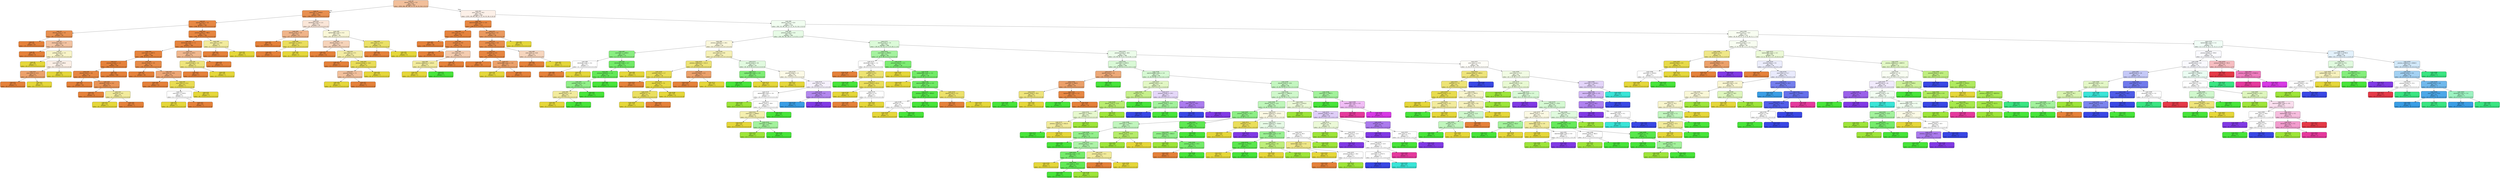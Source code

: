 digraph Tree {
node [shape=box, style="filled, rounded", color="black", fontname=helvetica] ;
edge [fontname=helvetica] ;
0 [label="node #0\ndirector_score <= 5.0\ngini = 0.6\nsamples = 923\nvalue = [834, 206, 98, 166, 17, 11, 14, 35, 36, 4, 10, 9]", fillcolor="#e5813982"] ;
1 [label="node #1\nuserCount <= 2658.0\ngini = 0.2\nsamples = 426\nvalue = [599, 67, 0, 0, 0, 0, 0, 0, 0, 0, 0, 0]", fillcolor="#e58139e2"] ;
0 -> 1 [labeldistance=2.5, labelangle=45, headlabel="True"] ;
2 [label="node #2\nopenDt_score <= 3.6\ngini = 0.1\nsamples = 367\nvalue = [548, 26, 0, 0, 0, 0, 0, 0, 0, 0, 0, 0]", fillcolor="#e58139f3"] ;
1 -> 2 ;
3 [label="node #3\ndirector_score <= 3.0\ngini = 0.2\nsamples = 65\nvalue = [92, 11, 0, 0, 0, 0, 0, 0, 0, 0, 0, 0]", fillcolor="#e58139e1"] ;
2 -> 3 ;
4 [label="node #4\ngini = 0.0\nsamples = 47\nvalue = [71, 0, 0, 0, 0, 0, 0, 0, 0, 0, 0, 0]", fillcolor="#e58139ff"] ;
3 -> 4 ;
5 [label="node #5\ndistributor_score <= 3.4\ngini = 0.5\nsamples = 18\nvalue = [21, 11, 0, 0, 0, 0, 0, 0, 0, 0, 0, 0]", fillcolor="#e5813979"] ;
3 -> 5 ;
6 [label="node #6\ngini = 0.0\nsamples = 8\nvalue = [13, 0, 0, 0, 0, 0, 0, 0, 0, 0, 0, 0]", fillcolor="#e58139ff"] ;
5 -> 6 ;
7 [label="node #7\nprdtYear_score <= 3.5\ngini = 0.5\nsamples = 10\nvalue = [8, 11, 0, 0, 0, 0, 0, 0, 0, 0, 0, 0]", fillcolor="#e5d73946"] ;
5 -> 7 ;
8 [label="node #8\ngini = 0.0\nsamples = 1\nvalue = [0, 4, 0, 0, 0, 0, 0, 0, 0, 0, 0, 0]", fillcolor="#e5d739ff"] ;
7 -> 8 ;
9 [label="node #9\nuserCount <= 1399.0\ngini = 0.5\nsamples = 9\nvalue = [8, 7, 0, 0, 0, 0, 0, 0, 0, 0, 0, 0]", fillcolor="#e5813920"] ;
7 -> 9 ;
10 [label="node #10\nactor_score <= 22.5\ngini = 0.3\nsamples = 5\nvalue = [8, 2, 0, 0, 0, 0, 0, 0, 0, 0, 0, 0]", fillcolor="#e58139bf"] ;
9 -> 10 ;
11 [label="node #11\ngini = 0.0\nsamples = 4\nvalue = [8, 0, 0, 0, 0, 0, 0, 0, 0, 0, 0, 0]", fillcolor="#e58139ff"] ;
10 -> 11 ;
12 [label="node #12\ngini = 0.0\nsamples = 1\nvalue = [0, 2, 0, 0, 0, 0, 0, 0, 0, 0, 0, 0]", fillcolor="#e5d739ff"] ;
10 -> 12 ;
13 [label="node #13\ngini = 0.0\nsamples = 4\nvalue = [0, 5, 0, 0, 0, 0, 0, 0, 0, 0, 0, 0]", fillcolor="#e5d739ff"] ;
9 -> 13 ;
14 [label="node #14\nprevious_show <= 988.5\ngini = 0.1\nsamples = 302\nvalue = [456, 15, 0, 0, 0, 0, 0, 0, 0, 0, 0, 0]", fillcolor="#e58139f7"] ;
2 -> 14 ;
15 [label="node #15\ndistributor_score <= 7.3\ngini = 0.1\nsamples = 300\nvalue = [455, 13, 0, 0, 0, 0, 0, 0, 0, 0, 0, 0]", fillcolor="#e58139f8"] ;
14 -> 15 ;
16 [label="node #16\nuserCount <= 1667.5\ngini = 0.0\nsamples = 294\nvalue = [448, 10, 0, 0, 0, 0, 0, 0, 0, 0, 0, 0]", fillcolor="#e58139f9"] ;
15 -> 16 ;
17 [label="node #17\nprevious_screen <= 1.5\ngini = 0.0\nsamples = 232\nvalue = [346, 2, 0, 0, 0, 0, 0, 0, 0, 0, 0, 0]", fillcolor="#e58139fe"] ;
16 -> 17 ;
18 [label="node #18\ndirector_score <= 3.0\ngini = 0.1\nsamples = 32\nvalue = [47, 2, 0, 0, 0, 0, 0, 0, 0, 0, 0, 0]", fillcolor="#e58139f4"] ;
17 -> 18 ;
19 [label="node #19\ngini = 0.0\nsamples = 24\nvalue = [33, 0, 0, 0, 0, 0, 0, 0, 0, 0, 0, 0]", fillcolor="#e58139ff"] ;
18 -> 19 ;
20 [label="node #20\ndistributor_score <= 4.2\ngini = 0.2\nsamples = 8\nvalue = [14, 2, 0, 0, 0, 0, 0, 0, 0, 0, 0, 0]", fillcolor="#e58139db"] ;
18 -> 20 ;
21 [label="node #21\ngini = 0.0\nsamples = 6\nvalue = [13, 0, 0, 0, 0, 0, 0, 0, 0, 0, 0, 0]", fillcolor="#e58139ff"] ;
20 -> 21 ;
22 [label="node #22\nstarScore <= 6.9\ngini = 0.4\nsamples = 2\nvalue = [1, 2, 0, 0, 0, 0, 0, 0, 0, 0, 0, 0]", fillcolor="#e5d7397f"] ;
20 -> 22 ;
23 [label="node #23\ngini = 0.0\nsamples = 1\nvalue = [0, 2, 0, 0, 0, 0, 0, 0, 0, 0, 0, 0]", fillcolor="#e5d739ff"] ;
22 -> 23 ;
24 [label="node #24\ngini = 0.0\nsamples = 1\nvalue = [1, 0, 0, 0, 0, 0, 0, 0, 0, 0, 0, 0]", fillcolor="#e58139ff"] ;
22 -> 24 ;
25 [label="node #25\ngini = 0.0\nsamples = 200\nvalue = [299, 0, 0, 0, 0, 0, 0, 0, 0, 0, 0, 0]", fillcolor="#e58139ff"] ;
17 -> 25 ;
26 [label="node #26\ndirector_score <= 3.0\ngini = 0.1\nsamples = 62\nvalue = [102, 8, 0, 0, 0, 0, 0, 0, 0, 0, 0, 0]", fillcolor="#e58139eb"] ;
16 -> 26 ;
27 [label="node #27\ngini = 0.0\nsamples = 40\nvalue = [75, 0, 0, 0, 0, 0, 0, 0, 0, 0, 0, 0]", fillcolor="#e58139ff"] ;
26 -> 27 ;
28 [label="node #28\nactor_score <= 19.6\ngini = 0.4\nsamples = 22\nvalue = [27, 8, 0, 0, 0, 0, 0, 0, 0, 0, 0, 0]", fillcolor="#e58139b3"] ;
26 -> 28 ;
29 [label="node #29\ngini = 0.0\nsamples = 15\nvalue = [26, 0, 0, 0, 0, 0, 0, 0, 0, 0, 0, 0]", fillcolor="#e58139ff"] ;
28 -> 29 ;
30 [label="node #30\nactor_score <= 21.4\ngini = 0.2\nsamples = 7\nvalue = [1, 8, 0, 0, 0, 0, 0, 0, 0, 0, 0, 0]", fillcolor="#e5d739df"] ;
28 -> 30 ;
31 [label="node #31\nuserCount <= 2329.5\ngini = 0.5\nsamples = 2\nvalue = [1, 1, 0, 0, 0, 0, 0, 0, 0, 0, 0, 0]", fillcolor="#e5813900"] ;
30 -> 31 ;
32 [label="node #32\ngini = 0.0\nsamples = 1\nvalue = [0, 1, 0, 0, 0, 0, 0, 0, 0, 0, 0, 0]", fillcolor="#e5d739ff"] ;
31 -> 32 ;
33 [label="node #33\ngini = 0.0\nsamples = 1\nvalue = [1, 0, 0, 0, 0, 0, 0, 0, 0, 0, 0, 0]", fillcolor="#e58139ff"] ;
31 -> 33 ;
34 [label="node #34\ngini = 0.0\nsamples = 5\nvalue = [0, 7, 0, 0, 0, 0, 0, 0, 0, 0, 0, 0]", fillcolor="#e5d739ff"] ;
30 -> 34 ;
35 [label="node #35\nuserCount <= 529.5\ngini = 0.4\nsamples = 6\nvalue = [7, 3, 0, 0, 0, 0, 0, 0, 0, 0, 0, 0]", fillcolor="#e5813992"] ;
15 -> 35 ;
36 [label="node #36\nshowTm_score <= 3.0\ngini = 0.4\nsamples = 2\nvalue = [1, 3, 0, 0, 0, 0, 0, 0, 0, 0, 0, 0]", fillcolor="#e5d739aa"] ;
35 -> 36 ;
37 [label="node #37\ngini = 0.0\nsamples = 1\nvalue = [1, 0, 0, 0, 0, 0, 0, 0, 0, 0, 0, 0]", fillcolor="#e58139ff"] ;
36 -> 37 ;
38 [label="node #38\ngini = 0.0\nsamples = 1\nvalue = [0, 3, 0, 0, 0, 0, 0, 0, 0, 0, 0, 0]", fillcolor="#e5d739ff"] ;
36 -> 38 ;
39 [label="node #39\ngini = 0.0\nsamples = 4\nvalue = [6, 0, 0, 0, 0, 0, 0, 0, 0, 0, 0, 0]", fillcolor="#e58139ff"] ;
35 -> 39 ;
40 [label="node #40\nactor_score <= 19.8\ngini = 0.4\nsamples = 2\nvalue = [1, 2, 0, 0, 0, 0, 0, 0, 0, 0, 0, 0]", fillcolor="#e5d7397f"] ;
14 -> 40 ;
41 [label="node #41\ngini = 0.0\nsamples = 1\nvalue = [1, 0, 0, 0, 0, 0, 0, 0, 0, 0, 0, 0]", fillcolor="#e58139ff"] ;
40 -> 41 ;
42 [label="node #42\ngini = 0.0\nsamples = 1\nvalue = [0, 2, 0, 0, 0, 0, 0, 0, 0, 0, 0, 0]", fillcolor="#e5d739ff"] ;
40 -> 42 ;
43 [label="node #43\ndistributor_score <= 2.5\ngini = 0.5\nsamples = 59\nvalue = [51, 41, 0, 0, 0, 0, 0, 0, 0, 0, 0, 0]", fillcolor="#e5813932"] ;
1 -> 43 ;
44 [label="node #44\ndirector_score <= 3.0\ngini = 0.4\nsamples = 23\nvalue = [27, 11, 0, 0, 0, 0, 0, 0, 0, 0, 0, 0]", fillcolor="#e5813997"] ;
43 -> 44 ;
45 [label="node #45\ngini = 0.0\nsamples = 15\nvalue = [25, 0, 0, 0, 0, 0, 0, 0, 0, 0, 0, 0]", fillcolor="#e58139ff"] ;
44 -> 45 ;
46 [label="node #46\nuserCount <= 3325.5\ngini = 0.3\nsamples = 8\nvalue = [2, 11, 0, 0, 0, 0, 0, 0, 0, 0, 0, 0]", fillcolor="#e5d739d1"] ;
44 -> 46 ;
47 [label="node #47\ngini = 0.0\nsamples = 2\nvalue = [2, 0, 0, 0, 0, 0, 0, 0, 0, 0, 0, 0]", fillcolor="#e58139ff"] ;
46 -> 47 ;
48 [label="node #48\ngini = 0.0\nsamples = 6\nvalue = [0, 11, 0, 0, 0, 0, 0, 0, 0, 0, 0, 0]", fillcolor="#e5d739ff"] ;
46 -> 48 ;
49 [label="node #49\nrepGenreNm_score <= 4.3\ngini = 0.5\nsamples = 36\nvalue = [24, 30, 0, 0, 0, 0, 0, 0, 0, 0, 0, 0]", fillcolor="#e5d73933"] ;
43 -> 49 ;
50 [label="node #50\ndirector_score <= 3.0\ngini = 0.5\nsamples = 24\nvalue = [20, 13, 0, 0, 0, 0, 0, 0, 0, 0, 0, 0]", fillcolor="#e5813959"] ;
49 -> 50 ;
51 [label="node #51\ngini = 0.0\nsamples = 12\nvalue = [13, 0, 0, 0, 0, 0, 0, 0, 0, 0, 0, 0]", fillcolor="#e58139ff"] ;
50 -> 51 ;
52 [label="node #52\nactor_score <= 17.5\ngini = 0.5\nsamples = 12\nvalue = [7, 13, 0, 0, 0, 0, 0, 0, 0, 0, 0, 0]", fillcolor="#e5d73976"] ;
50 -> 52 ;
53 [label="node #53\ngini = 0.0\nsamples = 3\nvalue = [5, 0, 0, 0, 0, 0, 0, 0, 0, 0, 0, 0]", fillcolor="#e58139ff"] ;
52 -> 53 ;
54 [label="node #54\nprevious_screen <= 16.5\ngini = 0.2\nsamples = 9\nvalue = [2, 13, 0, 0, 0, 0, 0, 0, 0, 0, 0, 0]", fillcolor="#e5d739d8"] ;
52 -> 54 ;
55 [label="node #55\nprevious_show <= 7.5\ngini = 0.4\nsamples = 2\nvalue = [2, 1, 0, 0, 0, 0, 0, 0, 0, 0, 0, 0]", fillcolor="#e581397f"] ;
54 -> 55 ;
56 [label="node #56\ngini = 0.0\nsamples = 1\nvalue = [0, 1, 0, 0, 0, 0, 0, 0, 0, 0, 0, 0]", fillcolor="#e5d739ff"] ;
55 -> 56 ;
57 [label="node #57\ngini = 0.0\nsamples = 1\nvalue = [2, 0, 0, 0, 0, 0, 0, 0, 0, 0, 0, 0]", fillcolor="#e58139ff"] ;
55 -> 57 ;
58 [label="node #58\ngini = 0.0\nsamples = 7\nvalue = [0, 12, 0, 0, 0, 0, 0, 0, 0, 0, 0, 0]", fillcolor="#e5d739ff"] ;
54 -> 58 ;
59 [label="node #59\nactor_score <= 21.2\ngini = 0.3\nsamples = 12\nvalue = [4, 17, 0, 0, 0, 0, 0, 0, 0, 0, 0, 0]", fillcolor="#e5d739c3"] ;
49 -> 59 ;
60 [label="node #60\ngini = 0.0\nsamples = 3\nvalue = [4, 0, 0, 0, 0, 0, 0, 0, 0, 0, 0, 0]", fillcolor="#e58139ff"] ;
59 -> 60 ;
61 [label="node #61\ngini = 0.0\nsamples = 9\nvalue = [0, 17, 0, 0, 0, 0, 0, 0, 0, 0, 0, 0]", fillcolor="#e5d739ff"] ;
59 -> 61 ;
62 [label="node #62\nactor_score <= 19.2\ngini = 0.8\nsamples = 497\nvalue = [235, 139, 98, 166, 17, 11, 14, 35, 36, 4, 10, 9]", fillcolor="#e581391d"] ;
0 -> 62 [labeldistance=2.5, labelangle=-45, headlabel="False"] ;
63 [label="node #63\nwatchGradeNm_score <= 4.9\ngini = 0.1\nsamples = 123\nvalue = [189, 8, 0, 1, 0, 0, 0, 0, 0, 0, 0, 0]", fillcolor="#e58139f3"] ;
62 -> 63 ;
64 [label="node #64\nactor_score <= 17.0\ngini = 0.0\nsamples = 97\nvalue = [157, 2, 0, 1, 0, 0, 0, 0, 0, 0, 0, 0]", fillcolor="#e58139fa"] ;
63 -> 64 ;
65 [label="node #65\ngini = 0.0\nsamples = 62\nvalue = [106, 0, 0, 0, 0, 0, 0, 0, 0, 0, 0, 0]", fillcolor="#e58139ff"] ;
64 -> 65 ;
66 [label="node #66\nstarScore <= 8.8\ngini = 0.1\nsamples = 35\nvalue = [51, 2, 0, 1, 0, 0, 0, 0, 0, 0, 0, 0]", fillcolor="#e58139f0"] ;
64 -> 66 ;
67 [label="node #67\ngini = 0.0\nsamples = 30\nvalue = [47, 0, 0, 0, 0, 0, 0, 0, 0, 0, 0, 0]", fillcolor="#e58139ff"] ;
66 -> 67 ;
68 [label="node #68\nactor_score <= 17.5\ngini = 0.6\nsamples = 5\nvalue = [4, 2, 0, 1, 0, 0, 0, 0, 0, 0, 0, 0]", fillcolor="#e5813966"] ;
66 -> 68 ;
69 [label="node #69\nprevious_audience <= 1232.0\ngini = 0.4\nsamples = 3\nvalue = [0, 2, 0, 1, 0, 0, 0, 0, 0, 0, 0, 0]", fillcolor="#e5d7397f"] ;
68 -> 69 ;
70 [label="node #70\ngini = 0.0\nsamples = 2\nvalue = [0, 2, 0, 0, 0, 0, 0, 0, 0, 0, 0, 0]", fillcolor="#e5d739ff"] ;
69 -> 70 ;
71 [label="node #71\ngini = 0.0\nsamples = 1\nvalue = [0, 0, 0, 1, 0, 0, 0, 0, 0, 0, 0, 0]", fillcolor="#47e539ff"] ;
69 -> 71 ;
72 [label="node #72\ngini = 0.0\nsamples = 2\nvalue = [4, 0, 0, 0, 0, 0, 0, 0, 0, 0, 0, 0]", fillcolor="#e58139ff"] ;
68 -> 72 ;
73 [label="node #73\nopenDt_score <= 5.6\ngini = 0.3\nsamples = 26\nvalue = [32, 6, 0, 0, 0, 0, 0, 0, 0, 0, 0, 0]", fillcolor="#e58139cf"] ;
63 -> 73 ;
74 [label="node #74\nprdtYear_score <= 4.8\ngini = 0.2\nsamples = 25\nvalue = [32, 3, 0, 0, 0, 0, 0, 0, 0, 0, 0, 0]", fillcolor="#e58139e7"] ;
73 -> 74 ;
75 [label="node #75\nstarScore <= 8.9\ngini = 0.1\nsamples = 21\nvalue = [29, 1, 0, 0, 0, 0, 0, 0, 0, 0, 0, 0]", fillcolor="#e58139f6"] ;
74 -> 75 ;
76 [label="node #76\ngini = 0.0\nsamples = 18\nvalue = [25, 0, 0, 0, 0, 0, 0, 0, 0, 0, 0, 0]", fillcolor="#e58139ff"] ;
75 -> 76 ;
77 [label="node #77\nrepGenreNm_score <= 3.4\ngini = 0.3\nsamples = 3\nvalue = [4, 1, 0, 0, 0, 0, 0, 0, 0, 0, 0, 0]", fillcolor="#e58139bf"] ;
75 -> 77 ;
78 [label="node #78\ngini = 0.0\nsamples = 1\nvalue = [0, 1, 0, 0, 0, 0, 0, 0, 0, 0, 0, 0]", fillcolor="#e5d739ff"] ;
77 -> 78 ;
79 [label="node #79\ngini = 0.0\nsamples = 2\nvalue = [4, 0, 0, 0, 0, 0, 0, 0, 0, 0, 0, 0]", fillcolor="#e58139ff"] ;
77 -> 79 ;
80 [label="node #80\nactor_score <= 16.8\ngini = 0.5\nsamples = 4\nvalue = [3, 2, 0, 0, 0, 0, 0, 0, 0, 0, 0, 0]", fillcolor="#e5813955"] ;
74 -> 80 ;
81 [label="node #81\ngini = 0.0\nsamples = 3\nvalue = [3, 0, 0, 0, 0, 0, 0, 0, 0, 0, 0, 0]", fillcolor="#e58139ff"] ;
80 -> 81 ;
82 [label="node #82\ngini = 0.0\nsamples = 1\nvalue = [0, 2, 0, 0, 0, 0, 0, 0, 0, 0, 0, 0]", fillcolor="#e5d739ff"] ;
80 -> 82 ;
83 [label="node #83\ngini = 0.0\nsamples = 1\nvalue = [0, 3, 0, 0, 0, 0, 0, 0, 0, 0, 0, 0]", fillcolor="#e5d739ff"] ;
73 -> 83 ;
84 [label="node #84\ndirector_score <= 23.0\ngini = 0.8\nsamples = 374\nvalue = [46, 131, 98, 165, 17, 11, 14, 35, 36, 4, 10, 9]", fillcolor="#47e53913"] ;
62 -> 84 ;
85 [label="node #85\nprevious_screen <= 6.5\ngini = 0.8\nsamples = 262\nvalue = [38, 102, 58, 138, 0, 7, 2, 9, 25, 3, 3, 0]", fillcolor="#47e53920"] ;
84 -> 85 ;
86 [label="node #86\nprevious_audience <= 24.5\ngini = 0.7\nsamples = 56\nvalue = [8, 37, 4, 27, 0, 0, 2, 0, 5, 0, 0, 0]", fillcolor="#e5d7392e"] ;
85 -> 86 ;
87 [label="node #87\nuserCount <= 1489.0\ngini = 0.4\nsamples = 13\nvalue = [1, 4, 0, 13, 0, 0, 0, 0, 0, 0, 0, 0]", fillcolor="#47e539a4"] ;
86 -> 87 ;
88 [label="node #88\ndistributor_score <= 4.2\ngini = 0.5\nsamples = 2\nvalue = [1, 1, 0, 0, 0, 0, 0, 0, 0, 0, 0, 0]", fillcolor="#e5813900"] ;
87 -> 88 ;
89 [label="node #89\ngini = 0.0\nsamples = 1\nvalue = [1, 0, 0, 0, 0, 0, 0, 0, 0, 0, 0, 0]", fillcolor="#e58139ff"] ;
88 -> 89 ;
90 [label="node #90\ngini = 0.0\nsamples = 1\nvalue = [0, 1, 0, 0, 0, 0, 0, 0, 0, 0, 0, 0]", fillcolor="#e5d739ff"] ;
88 -> 90 ;
91 [label="node #91\ndistributor_score <= 6.7\ngini = 0.3\nsamples = 11\nvalue = [0, 3, 0, 13, 0, 0, 0, 0, 0, 0, 0, 0]", fillcolor="#47e539c4"] ;
87 -> 91 ;
92 [label="node #92\nprevious_audience <= 1.0\ngini = 0.2\nsamples = 10\nvalue = [0, 2, 0, 13, 0, 0, 0, 0, 0, 0, 0, 0]", fillcolor="#47e539d8"] ;
91 -> 92 ;
93 [label="node #93\nprdtYear_score <= 3.9\ngini = 0.4\nsamples = 6\nvalue = [0, 2, 0, 5, 0, 0, 0, 0, 0, 0, 0, 0]", fillcolor="#47e53999"] ;
92 -> 93 ;
94 [label="node #94\nopenDt_score <= 3.8\ngini = 0.4\nsamples = 3\nvalue = [0, 2, 0, 1, 0, 0, 0, 0, 0, 0, 0, 0]", fillcolor="#e5d7397f"] ;
93 -> 94 ;
95 [label="node #95\ngini = 0.0\nsamples = 2\nvalue = [0, 2, 0, 0, 0, 0, 0, 0, 0, 0, 0, 0]", fillcolor="#e5d739ff"] ;
94 -> 95 ;
96 [label="node #96\ngini = 0.0\nsamples = 1\nvalue = [0, 0, 0, 1, 0, 0, 0, 0, 0, 0, 0, 0]", fillcolor="#47e539ff"] ;
94 -> 96 ;
97 [label="node #97\ngini = 0.0\nsamples = 3\nvalue = [0, 0, 0, 4, 0, 0, 0, 0, 0, 0, 0, 0]", fillcolor="#47e539ff"] ;
93 -> 97 ;
98 [label="node #98\ngini = 0.0\nsamples = 4\nvalue = [0, 0, 0, 8, 0, 0, 0, 0, 0, 0, 0, 0]", fillcolor="#47e539ff"] ;
92 -> 98 ;
99 [label="node #99\ngini = 0.0\nsamples = 1\nvalue = [0, 1, 0, 0, 0, 0, 0, 0, 0, 0, 0, 0]", fillcolor="#e5d739ff"] ;
91 -> 99 ;
100 [label="node #100\nactor_score <= 23.8\ngini = 0.7\nsamples = 43\nvalue = [7, 33, 4, 14, 0, 0, 2, 0, 5, 0, 0, 0]", fillcolor="#e5d7395f"] ;
86 -> 100 ;
101 [label="node #101\nprevious_audience <= 1311.5\ngini = 0.4\nsamples = 19\nvalue = [7, 23, 0, 0, 0, 0, 0, 0, 0, 0, 0, 0]", fillcolor="#e5d739b1"] ;
100 -> 101 ;
102 [label="node #102\nprdtYear_score <= 2.7\ngini = 0.2\nsamples = 16\nvalue = [3, 22, 0, 0, 0, 0, 0, 0, 0, 0, 0, 0]", fillcolor="#e5d739dc"] ;
101 -> 102 ;
103 [label="node #103\ngini = 0.0\nsamples = 1\nvalue = [2, 0, 0, 0, 0, 0, 0, 0, 0, 0, 0, 0]", fillcolor="#e58139ff"] ;
102 -> 103 ;
104 [label="node #104\ndirector_score <= 7.0\ngini = 0.1\nsamples = 15\nvalue = [1, 22, 0, 0, 0, 0, 0, 0, 0, 0, 0, 0]", fillcolor="#e5d739f3"] ;
102 -> 104 ;
105 [label="node #105\nstarScore <= 7.4\ngini = 0.3\nsamples = 4\nvalue = [1, 5, 0, 0, 0, 0, 0, 0, 0, 0, 0, 0]", fillcolor="#e5d739cc"] ;
104 -> 105 ;
106 [label="node #106\ngini = 0.0\nsamples = 3\nvalue = [0, 5, 0, 0, 0, 0, 0, 0, 0, 0, 0, 0]", fillcolor="#e5d739ff"] ;
105 -> 106 ;
107 [label="node #107\ngini = 0.0\nsamples = 1\nvalue = [1, 0, 0, 0, 0, 0, 0, 0, 0, 0, 0, 0]", fillcolor="#e58139ff"] ;
105 -> 107 ;
108 [label="node #108\ngini = 0.0\nsamples = 11\nvalue = [0, 17, 0, 0, 0, 0, 0, 0, 0, 0, 0, 0]", fillcolor="#e5d739ff"] ;
104 -> 108 ;
109 [label="node #109\nprevious_show <= 6.5\ngini = 0.3\nsamples = 3\nvalue = [4, 1, 0, 0, 0, 0, 0, 0, 0, 0, 0, 0]", fillcolor="#e58139bf"] ;
101 -> 109 ;
110 [label="node #110\ngini = 0.0\nsamples = 2\nvalue = [4, 0, 0, 0, 0, 0, 0, 0, 0, 0, 0, 0]", fillcolor="#e58139ff"] ;
109 -> 110 ;
111 [label="node #111\ngini = 0.0\nsamples = 1\nvalue = [0, 1, 0, 0, 0, 0, 0, 0, 0, 0, 0, 0]", fillcolor="#e5d739ff"] ;
109 -> 111 ;
112 [label="node #112\ndirector_score <= 9.0\ngini = 0.7\nsamples = 24\nvalue = [0, 10, 4, 14, 0, 0, 2, 0, 5, 0, 0, 0]", fillcolor="#47e53929"] ;
100 -> 112 ;
113 [label="node #113\nrepNationNm_score <= 4.9\ngini = 0.4\nsamples = 9\nvalue = [0, 3, 0, 10, 0, 0, 0, 0, 0, 0, 0, 0]", fillcolor="#47e539b3"] ;
112 -> 113 ;
114 [label="node #114\ngini = 0.0\nsamples = 7\nvalue = [0, 0, 0, 10, 0, 0, 0, 0, 0, 0, 0, 0]", fillcolor="#47e539ff"] ;
113 -> 114 ;
115 [label="node #115\ngini = 0.0\nsamples = 2\nvalue = [0, 3, 0, 0, 0, 0, 0, 0, 0, 0, 0, 0]", fillcolor="#e5d739ff"] ;
113 -> 115 ;
116 [label="node #116\nprevious_show <= 1.5\ngini = 0.8\nsamples = 15\nvalue = [0, 7, 4, 4, 0, 0, 2, 0, 5, 0, 0, 0]", fillcolor="#e5d7391e"] ;
112 -> 116 ;
117 [label="node #117\ngini = 0.0\nsamples = 2\nvalue = [0, 3, 0, 0, 0, 0, 0, 0, 0, 0, 0, 0]", fillcolor="#e5d739ff"] ;
116 -> 117 ;
118 [label="node #118\nactor_score <= 42.9\ngini = 0.8\nsamples = 13\nvalue = [0, 4, 4, 4, 0, 0, 2, 0, 5, 0, 0, 0]", fillcolor="#8139e511"] ;
116 -> 118 ;
119 [label="node #119\nrepGenreNm_score <= 3.6\ngini = 0.7\nsamples = 8\nvalue = [0, 4, 4, 4, 0, 0, 0, 0, 0, 0, 0, 0]", fillcolor="#e5d73900"] ;
118 -> 119 ;
120 [label="node #120\ngini = 0.0\nsamples = 1\nvalue = [0, 0, 3, 0, 0, 0, 0, 0, 0, 0, 0, 0]", fillcolor="#9de539ff"] ;
119 -> 120 ;
121 [label="node #121\ndirector_score <= 18.0\ngini = 0.6\nsamples = 7\nvalue = [0, 4, 1, 4, 0, 0, 0, 0, 0, 0, 0, 0]", fillcolor="#e5d73900"] ;
119 -> 121 ;
122 [label="node #122\nuserCount <= 6648.0\ngini = 0.6\nsamples = 6\nvalue = [0, 4, 1, 2, 0, 0, 0, 0, 0, 0, 0, 0]", fillcolor="#e5d73966"] ;
121 -> 122 ;
123 [label="node #123\ngini = 0.0\nsamples = 3\nvalue = [0, 4, 0, 0, 0, 0, 0, 0, 0, 0, 0, 0]", fillcolor="#e5d739ff"] ;
122 -> 123 ;
124 [label="node #124\nuserCount <= 8796.0\ngini = 0.4\nsamples = 3\nvalue = [0, 0, 1, 2, 0, 0, 0, 0, 0, 0, 0, 0]", fillcolor="#47e5397f"] ;
122 -> 124 ;
125 [label="node #125\ngini = 0.0\nsamples = 1\nvalue = [0, 0, 1, 0, 0, 0, 0, 0, 0, 0, 0, 0]", fillcolor="#9de539ff"] ;
124 -> 125 ;
126 [label="node #126\ngini = 0.0\nsamples = 2\nvalue = [0, 0, 0, 2, 0, 0, 0, 0, 0, 0, 0, 0]", fillcolor="#47e539ff"] ;
124 -> 126 ;
127 [label="node #127\ngini = 0.0\nsamples = 1\nvalue = [0, 0, 0, 2, 0, 0, 0, 0, 0, 0, 0, 0]", fillcolor="#47e539ff"] ;
121 -> 127 ;
128 [label="node #128\nprdtYear_score <= 4.4\ngini = 0.4\nsamples = 5\nvalue = [0, 0, 0, 0, 0, 0, 2, 0, 5, 0, 0, 0]", fillcolor="#8139e599"] ;
118 -> 128 ;
129 [label="node #129\ngini = 0.0\nsamples = 1\nvalue = [0, 0, 0, 0, 0, 0, 2, 0, 0, 0, 0, 0]", fillcolor="#399de5ff"] ;
128 -> 129 ;
130 [label="node #130\ngini = 0.0\nsamples = 4\nvalue = [0, 0, 0, 0, 0, 0, 0, 0, 5, 0, 0, 0]", fillcolor="#8139e5ff"] ;
128 -> 130 ;
131 [label="node #131\ndirector_score <= 7.0\ngini = 0.8\nsamples = 206\nvalue = [30, 65, 54, 111, 0, 7, 0, 9, 20, 3, 3, 0]", fillcolor="#47e53931"] ;
85 -> 131 ;
132 [label="node #132\nuserCount <= 2909.0\ngini = 0.5\nsamples = 40\nvalue = [7, 16, 0, 38, 0, 0, 0, 0, 0, 0, 0, 0]", fillcolor="#47e5397d"] ;
131 -> 132 ;
133 [label="node #133\ndistributor_score <= 3.2\ngini = 0.6\nsamples = 10\nvalue = [6, 6, 0, 1, 0, 0, 0, 0, 0, 0, 0, 0]", fillcolor="#e5813900"] ;
132 -> 133 ;
134 [label="node #134\ngini = 0.0\nsamples = 3\nvalue = [5, 0, 0, 0, 0, 0, 0, 0, 0, 0, 0, 0]", fillcolor="#e58139ff"] ;
133 -> 134 ;
135 [label="node #135\nstarScore <= 8.1\ngini = 0.4\nsamples = 7\nvalue = [1, 6, 0, 1, 0, 0, 0, 0, 0, 0, 0, 0]", fillcolor="#e5d739b6"] ;
133 -> 135 ;
136 [label="node #136\ngini = 0.0\nsamples = 1\nvalue = [0, 0, 0, 1, 0, 0, 0, 0, 0, 0, 0, 0]", fillcolor="#47e539ff"] ;
135 -> 136 ;
137 [label="node #137\nprevious_show <= 653.0\ngini = 0.2\nsamples = 6\nvalue = [1, 6, 0, 0, 0, 0, 0, 0, 0, 0, 0, 0]", fillcolor="#e5d739d4"] ;
135 -> 137 ;
138 [label="node #138\ngini = 0.0\nsamples = 4\nvalue = [0, 5, 0, 0, 0, 0, 0, 0, 0, 0, 0, 0]", fillcolor="#e5d739ff"] ;
137 -> 138 ;
139 [label="node #139\nstarScore <= 9.1\ngini = 0.5\nsamples = 2\nvalue = [1, 1, 0, 0, 0, 0, 0, 0, 0, 0, 0, 0]", fillcolor="#e5813900"] ;
137 -> 139 ;
140 [label="node #140\ngini = 0.0\nsamples = 1\nvalue = [1, 0, 0, 0, 0, 0, 0, 0, 0, 0, 0, 0]", fillcolor="#e58139ff"] ;
139 -> 140 ;
141 [label="node #141\ngini = 0.0\nsamples = 1\nvalue = [0, 1, 0, 0, 0, 0, 0, 0, 0, 0, 0, 0]", fillcolor="#e5d739ff"] ;
139 -> 141 ;
142 [label="node #142\nprevious_show <= 13.5\ngini = 0.4\nsamples = 30\nvalue = [1, 10, 0, 37, 0, 0, 0, 0, 0, 0, 0, 0]", fillcolor="#47e539b5"] ;
132 -> 142 ;
143 [label="node #143\ngini = 0.0\nsamples = 1\nvalue = [0, 2, 0, 0, 0, 0, 0, 0, 0, 0, 0, 0]", fillcolor="#e5d739ff"] ;
142 -> 143 ;
144 [label="node #144\nrepNationNm_score <= 3.2\ngini = 0.3\nsamples = 29\nvalue = [1, 8, 0, 37, 0, 0, 0, 0, 0, 0, 0, 0]", fillcolor="#47e539c3"] ;
142 -> 144 ;
145 [label="node #145\ngini = 0.0\nsamples = 1\nvalue = [0, 1, 0, 0, 0, 0, 0, 0, 0, 0, 0, 0]", fillcolor="#e5d739ff"] ;
144 -> 145 ;
146 [label="node #146\nwatchGradeNm_score <= 4.9\ngini = 0.3\nsamples = 28\nvalue = [1, 7, 0, 37, 0, 0, 0, 0, 0, 0, 0, 0]", fillcolor="#47e539c9"] ;
144 -> 146 ;
147 [label="node #147\nprevious_audience <= 4916.0\ngini = 0.1\nsamples = 24\nvalue = [0, 3, 0, 37, 0, 0, 0, 0, 0, 0, 0, 0]", fillcolor="#47e539ea"] ;
146 -> 147 ;
148 [label="node #148\nstarScore <= 7.4\ngini = 0.5\nsamples = 4\nvalue = [0, 3, 0, 3, 0, 0, 0, 0, 0, 0, 0, 0]", fillcolor="#e5d73900"] ;
147 -> 148 ;
149 [label="node #149\ngini = 0.0\nsamples = 2\nvalue = [0, 3, 0, 0, 0, 0, 0, 0, 0, 0, 0, 0]", fillcolor="#e5d739ff"] ;
148 -> 149 ;
150 [label="node #150\ngini = 0.0\nsamples = 2\nvalue = [0, 0, 0, 3, 0, 0, 0, 0, 0, 0, 0, 0]", fillcolor="#47e539ff"] ;
148 -> 150 ;
151 [label="node #151\ngini = 0.0\nsamples = 20\nvalue = [0, 0, 0, 34, 0, 0, 0, 0, 0, 0, 0, 0]", fillcolor="#47e539ff"] ;
147 -> 151 ;
152 [label="node #152\nopenDt_score <= 4.2\ngini = 0.3\nsamples = 4\nvalue = [1, 4, 0, 0, 0, 0, 0, 0, 0, 0, 0, 0]", fillcolor="#e5d739bf"] ;
146 -> 152 ;
153 [label="node #153\ngini = 0.0\nsamples = 1\nvalue = [1, 0, 0, 0, 0, 0, 0, 0, 0, 0, 0, 0]", fillcolor="#e58139ff"] ;
152 -> 153 ;
154 [label="node #154\ngini = 0.0\nsamples = 3\nvalue = [0, 4, 0, 0, 0, 0, 0, 0, 0, 0, 0, 0]", fillcolor="#e5d739ff"] ;
152 -> 154 ;
155 [label="node #155\nprevious_screen <= 68.5\ngini = 0.8\nsamples = 166\nvalue = [23, 49, 54, 73, 0, 7, 0, 9, 20, 3, 3, 0]", fillcolor="#47e5391a"] ;
131 -> 155 ;
156 [label="node #156\nuserCount <= 2245.5\ngini = 0.8\nsamples = 100\nvalue = [22, 21, 29, 52, 0, 1, 0, 3, 8, 3, 3, 0]", fillcolor="#47e53934"] ;
155 -> 156 ;
157 [label="node #157\nopenDt_score <= 5.6\ngini = 0.4\nsamples = 20\nvalue = [19, 3, 0, 4, 0, 0, 0, 0, 0, 0, 0, 0]", fillcolor="#e58139ae"] ;
156 -> 157 ;
158 [label="node #158\nuserCount <= 864.0\ngini = 0.4\nsamples = 19\nvalue = [19, 3, 0, 2, 0, 0, 0, 0, 0, 0, 0, 0]", fillcolor="#e58139c2"] ;
157 -> 158 ;
159 [label="node #159\nprevious_show <= 34.0\ngini = 0.4\nsamples = 4\nvalue = [0, 3, 0, 1, 0, 0, 0, 0, 0, 0, 0, 0]", fillcolor="#e5d739aa"] ;
158 -> 159 ;
160 [label="node #160\ngini = 0.0\nsamples = 1\nvalue = [0, 0, 0, 1, 0, 0, 0, 0, 0, 0, 0, 0]", fillcolor="#47e539ff"] ;
159 -> 160 ;
161 [label="node #161\ngini = 0.0\nsamples = 3\nvalue = [0, 3, 0, 0, 0, 0, 0, 0, 0, 0, 0, 0]", fillcolor="#e5d739ff"] ;
159 -> 161 ;
162 [label="node #162\nrepGenreNm_score <= 3.2\ngini = 0.1\nsamples = 15\nvalue = [19, 0, 0, 1, 0, 0, 0, 0, 0, 0, 0, 0]", fillcolor="#e58139f2"] ;
158 -> 162 ;
163 [label="node #163\ngini = 0.0\nsamples = 1\nvalue = [0, 0, 0, 1, 0, 0, 0, 0, 0, 0, 0, 0]", fillcolor="#47e539ff"] ;
162 -> 163 ;
164 [label="node #164\ngini = 0.0\nsamples = 14\nvalue = [19, 0, 0, 0, 0, 0, 0, 0, 0, 0, 0, 0]", fillcolor="#e58139ff"] ;
162 -> 164 ;
165 [label="node #165\ngini = 0.0\nsamples = 1\nvalue = [0, 0, 0, 2, 0, 0, 0, 0, 0, 0, 0, 0]", fillcolor="#47e539ff"] ;
157 -> 165 ;
166 [label="node #166\nwatchGradeNm_score <= 3.4\ngini = 0.7\nsamples = 80\nvalue = [3, 18, 29, 48, 0, 1, 0, 3, 8, 3, 3, 0]", fillcolor="#47e53938"] ;
156 -> 166 ;
167 [label="node #167\nprdtYear_score <= 4.4\ngini = 0.7\nsamples = 14\nvalue = [0, 2, 10, 5, 0, 0, 0, 2, 3, 0, 0, 0]", fillcolor="#9de5394b"] ;
166 -> 167 ;
168 [label="node #168\nstarScore <= 9.3\ngini = 0.5\nsamples = 9\nvalue = [0, 2, 10, 3, 0, 0, 0, 0, 0, 0, 0, 0]", fillcolor="#9de53995"] ;
167 -> 168 ;
169 [label="node #169\ndirector_score <= 11.0\ngini = 0.4\nsamples = 8\nvalue = [0, 2, 10, 1, 0, 0, 0, 0, 0, 0, 0, 0]", fillcolor="#9de539b9"] ;
168 -> 169 ;
170 [label="node #170\nuserCount <= 5545.5\ngini = 0.6\nsamples = 5\nvalue = [0, 2, 3, 1, 0, 0, 0, 0, 0, 0, 0, 0]", fillcolor="#9de53940"] ;
169 -> 170 ;
171 [label="node #171\nprevious_audience <= 4161.0\ngini = 0.4\nsamples = 2\nvalue = [0, 2, 0, 1, 0, 0, 0, 0, 0, 0, 0, 0]", fillcolor="#e5d7397f"] ;
170 -> 171 ;
172 [label="node #172\ngini = 0.0\nsamples = 1\nvalue = [0, 0, 0, 1, 0, 0, 0, 0, 0, 0, 0, 0]", fillcolor="#47e539ff"] ;
171 -> 172 ;
173 [label="node #173\ngini = 0.0\nsamples = 1\nvalue = [0, 2, 0, 0, 0, 0, 0, 0, 0, 0, 0, 0]", fillcolor="#e5d739ff"] ;
171 -> 173 ;
174 [label="node #174\ngini = 0.0\nsamples = 3\nvalue = [0, 0, 3, 0, 0, 0, 0, 0, 0, 0, 0, 0]", fillcolor="#9de539ff"] ;
170 -> 174 ;
175 [label="node #175\ngini = 0.0\nsamples = 3\nvalue = [0, 0, 7, 0, 0, 0, 0, 0, 0, 0, 0, 0]", fillcolor="#9de539ff"] ;
169 -> 175 ;
176 [label="node #176\ngini = 0.0\nsamples = 1\nvalue = [0, 0, 0, 2, 0, 0, 0, 0, 0, 0, 0, 0]", fillcolor="#47e539ff"] ;
168 -> 176 ;
177 [label="node #177\nprevious_screen <= 24.5\ngini = 0.7\nsamples = 5\nvalue = [0, 0, 0, 2, 0, 0, 0, 2, 3, 0, 0, 0]", fillcolor="#8139e533"] ;
167 -> 177 ;
178 [label="node #178\nprevious_show <= 15.0\ngini = 0.4\nsamples = 3\nvalue = [0, 0, 0, 2, 0, 0, 0, 1, 0, 0, 0, 0]", fillcolor="#47e5397f"] ;
177 -> 178 ;
179 [label="node #179\ngini = 0.0\nsamples = 1\nvalue = [0, 0, 0, 0, 0, 0, 0, 1, 0, 0, 0, 0]", fillcolor="#3947e5ff"] ;
178 -> 179 ;
180 [label="node #180\ngini = 0.0\nsamples = 2\nvalue = [0, 0, 0, 2, 0, 0, 0, 0, 0, 0, 0, 0]", fillcolor="#47e539ff"] ;
178 -> 180 ;
181 [label="node #181\nactor_score <= 39.0\ngini = 0.4\nsamples = 2\nvalue = [0, 0, 0, 0, 0, 0, 0, 1, 3, 0, 0, 0]", fillcolor="#8139e5aa"] ;
177 -> 181 ;
182 [label="node #182\ngini = 0.0\nsamples = 1\nvalue = [0, 0, 0, 0, 0, 0, 0, 1, 0, 0, 0, 0]", fillcolor="#3947e5ff"] ;
181 -> 182 ;
183 [label="node #183\ngini = 0.0\nsamples = 1\nvalue = [0, 0, 0, 0, 0, 0, 0, 0, 3, 0, 0, 0]", fillcolor="#8139e5ff"] ;
181 -> 183 ;
184 [label="node #184\ndirector_score <= 19.0\ngini = 0.7\nsamples = 66\nvalue = [3, 16, 19, 43, 0, 1, 0, 1, 5, 3, 3, 0]", fillcolor="#47e53952"] ;
166 -> 184 ;
185 [label="node #185\nuserCount <= 10823.0\ngini = 0.7\nsamples = 59\nvalue = [3, 16, 19, 35, 0, 1, 0, 1, 5, 0, 1, 0]", fillcolor="#47e53942"] ;
184 -> 185 ;
186 [label="node #186\ndirector_score <= 13.0\ngini = 0.6\nsamples = 47\nvalue = [3, 16, 13, 34, 0, 0, 0, 0, 1, 0, 0, 0]", fillcolor="#47e5395a"] ;
185 -> 186 ;
187 [label="node #187\nprevious_screen <= 31.5\ngini = 0.5\nsamples = 27\nvalue = [2, 4, 6, 25, 0, 0, 0, 0, 0, 0, 0, 0]", fillcolor="#47e5399c"] ;
186 -> 187 ;
188 [label="node #188\nuserCount <= 4187.5\ngini = 0.6\nsamples = 17\nvalue = [1, 4, 5, 10, 0, 0, 0, 0, 0, 0, 0, 0]", fillcolor="#47e53955"] ;
187 -> 188 ;
189 [label="node #189\ndistributor_score <= 3.4\ngini = 0.5\nsamples = 12\nvalue = [1, 3, 1, 10, 0, 0, 0, 0, 0, 0, 0, 0]", fillcolor="#47e53995"] ;
188 -> 189 ;
190 [label="node #190\ngini = 0.0\nsamples = 3\nvalue = [0, 0, 0, 3, 0, 0, 0, 0, 0, 0, 0, 0]", fillcolor="#47e539ff"] ;
189 -> 190 ;
191 [label="node #191\nprevious_show <= 26.5\ngini = 0.6\nsamples = 9\nvalue = [1, 3, 1, 7, 0, 0, 0, 0, 0, 0, 0, 0]", fillcolor="#47e53971"] ;
189 -> 191 ;
192 [label="node #192\ndistributor_score <= 4.4\ngini = 0.4\nsamples = 7\nvalue = [0, 1, 1, 7, 0, 0, 0, 0, 0, 0, 0, 0]", fillcolor="#47e539bf"] ;
191 -> 192 ;
193 [label="node #193\ngini = 0.0\nsamples = 1\nvalue = [0, 1, 0, 0, 0, 0, 0, 0, 0, 0, 0, 0]", fillcolor="#e5d739ff"] ;
192 -> 193 ;
194 [label="node #194\nactor_score <= 38.9\ngini = 0.2\nsamples = 6\nvalue = [0, 0, 1, 7, 0, 0, 0, 0, 0, 0, 0, 0]", fillcolor="#47e539db"] ;
192 -> 194 ;
195 [label="node #195\ngini = 0.0\nsamples = 5\nvalue = [0, 0, 0, 7, 0, 0, 0, 0, 0, 0, 0, 0]", fillcolor="#47e539ff"] ;
194 -> 195 ;
196 [label="node #196\ngini = 0.0\nsamples = 1\nvalue = [0, 0, 1, 0, 0, 0, 0, 0, 0, 0, 0, 0]", fillcolor="#9de539ff"] ;
194 -> 196 ;
197 [label="node #197\nprevious_show <= 31.5\ngini = 0.4\nsamples = 2\nvalue = [1, 2, 0, 0, 0, 0, 0, 0, 0, 0, 0, 0]", fillcolor="#e5d7397f"] ;
191 -> 197 ;
198 [label="node #198\ngini = 0.0\nsamples = 1\nvalue = [1, 0, 0, 0, 0, 0, 0, 0, 0, 0, 0, 0]", fillcolor="#e58139ff"] ;
197 -> 198 ;
199 [label="node #199\ngini = 0.0\nsamples = 1\nvalue = [0, 2, 0, 0, 0, 0, 0, 0, 0, 0, 0, 0]", fillcolor="#e5d739ff"] ;
197 -> 199 ;
200 [label="node #200\ndirector_score <= 11.0\ngini = 0.3\nsamples = 5\nvalue = [0, 1, 4, 0, 0, 0, 0, 0, 0, 0, 0, 0]", fillcolor="#9de539bf"] ;
188 -> 200 ;
201 [label="node #201\ngini = 0.0\nsamples = 4\nvalue = [0, 0, 4, 0, 0, 0, 0, 0, 0, 0, 0, 0]", fillcolor="#9de539ff"] ;
200 -> 201 ;
202 [label="node #202\ngini = 0.0\nsamples = 1\nvalue = [0, 1, 0, 0, 0, 0, 0, 0, 0, 0, 0, 0]", fillcolor="#e5d739ff"] ;
200 -> 202 ;
203 [label="node #203\nstarScore <= 7.6\ngini = 0.2\nsamples = 10\nvalue = [1, 0, 1, 15, 0, 0, 0, 0, 0, 0, 0, 0]", fillcolor="#47e539df"] ;
187 -> 203 ;
204 [label="node #204\nprevious_audience <= 8381.0\ngini = 0.5\nsamples = 5\nvalue = [1, 0, 1, 4, 0, 0, 0, 0, 0, 0, 0, 0]", fillcolor="#47e53999"] ;
203 -> 204 ;
205 [label="node #205\ngini = 0.0\nsamples = 1\nvalue = [0, 0, 1, 0, 0, 0, 0, 0, 0, 0, 0, 0]", fillcolor="#9de539ff"] ;
204 -> 205 ;
206 [label="node #206\nprevious_screen <= 43.5\ngini = 0.3\nsamples = 4\nvalue = [1, 0, 0, 4, 0, 0, 0, 0, 0, 0, 0, 0]", fillcolor="#47e539bf"] ;
204 -> 206 ;
207 [label="node #207\ngini = 0.0\nsamples = 1\nvalue = [1, 0, 0, 0, 0, 0, 0, 0, 0, 0, 0, 0]", fillcolor="#e58139ff"] ;
206 -> 207 ;
208 [label="node #208\ngini = 0.0\nsamples = 3\nvalue = [0, 0, 0, 4, 0, 0, 0, 0, 0, 0, 0, 0]", fillcolor="#47e539ff"] ;
206 -> 208 ;
209 [label="node #209\ngini = 0.0\nsamples = 5\nvalue = [0, 0, 0, 11, 0, 0, 0, 0, 0, 0, 0, 0]", fillcolor="#47e539ff"] ;
203 -> 209 ;
210 [label="node #210\nprevious_audience <= 2733.5\ngini = 0.7\nsamples = 20\nvalue = [1, 12, 7, 9, 0, 0, 0, 0, 1, 0, 0, 0]", fillcolor="#e5d73924"] ;
186 -> 210 ;
211 [label="node #211\nstarScore <= 8.3\ngini = 0.2\nsamples = 6\nvalue = [0, 6, 0, 0, 0, 0, 0, 0, 1, 0, 0, 0]", fillcolor="#e5d739d4"] ;
210 -> 211 ;
212 [label="node #212\ngini = 0.0\nsamples = 5\nvalue = [0, 6, 0, 0, 0, 0, 0, 0, 0, 0, 0, 0]", fillcolor="#e5d739ff"] ;
211 -> 212 ;
213 [label="node #213\ngini = 0.0\nsamples = 1\nvalue = [0, 0, 0, 0, 0, 0, 0, 0, 1, 0, 0, 0]", fillcolor="#8139e5ff"] ;
211 -> 213 ;
214 [label="node #214\nprevious_audience <= 7218.0\ngini = 0.7\nsamples = 14\nvalue = [1, 6, 7, 9, 0, 0, 0, 0, 0, 0, 0, 0]", fillcolor="#47e53920"] ;
210 -> 214 ;
215 [label="node #215\nwatchGradeNm_score <= 4.9\ngini = 0.5\nsamples = 9\nvalue = [0, 2, 3, 9, 0, 0, 0, 0, 0, 0, 0, 0]", fillcolor="#47e5398b"] ;
214 -> 215 ;
216 [label="node #216\nuserCount <= 3712.0\ngini = 0.2\nsamples = 7\nvalue = [0, 1, 0, 9, 0, 0, 0, 0, 0, 0, 0, 0]", fillcolor="#47e539e3"] ;
215 -> 216 ;
217 [label="node #217\ngini = 0.0\nsamples = 1\nvalue = [0, 1, 0, 0, 0, 0, 0, 0, 0, 0, 0, 0]", fillcolor="#e5d739ff"] ;
216 -> 217 ;
218 [label="node #218\ngini = 0.0\nsamples = 6\nvalue = [0, 0, 0, 9, 0, 0, 0, 0, 0, 0, 0, 0]", fillcolor="#47e539ff"] ;
216 -> 218 ;
219 [label="node #219\nopenDt_score <= 3.6\ngini = 0.4\nsamples = 2\nvalue = [0, 1, 3, 0, 0, 0, 0, 0, 0, 0, 0, 0]", fillcolor="#9de539aa"] ;
215 -> 219 ;
220 [label="node #220\ngini = 0.0\nsamples = 1\nvalue = [0, 1, 0, 0, 0, 0, 0, 0, 0, 0, 0, 0]", fillcolor="#e5d739ff"] ;
219 -> 220 ;
221 [label="node #221\ngini = 0.0\nsamples = 1\nvalue = [0, 0, 3, 0, 0, 0, 0, 0, 0, 0, 0, 0]", fillcolor="#9de539ff"] ;
219 -> 221 ;
222 [label="node #222\nactor_score <= 40.3\ngini = 0.6\nsamples = 5\nvalue = [1, 4, 4, 0, 0, 0, 0, 0, 0, 0, 0, 0]", fillcolor="#e5d73900"] ;
214 -> 222 ;
223 [label="node #223\nrepGenreNm_score <= 4.2\ngini = 0.5\nsamples = 4\nvalue = [1, 4, 1, 0, 0, 0, 0, 0, 0, 0, 0, 0]", fillcolor="#e5d73999"] ;
222 -> 223 ;
224 [label="node #224\ngini = 0.0\nsamples = 2\nvalue = [0, 4, 0, 0, 0, 0, 0, 0, 0, 0, 0, 0]", fillcolor="#e5d739ff"] ;
223 -> 224 ;
225 [label="node #225\nprevious_screen <= 34.0\ngini = 0.5\nsamples = 2\nvalue = [1, 0, 1, 0, 0, 0, 0, 0, 0, 0, 0, 0]", fillcolor="#e5813900"] ;
223 -> 225 ;
226 [label="node #226\ngini = 0.0\nsamples = 1\nvalue = [1, 0, 0, 0, 0, 0, 0, 0, 0, 0, 0, 0]", fillcolor="#e58139ff"] ;
225 -> 226 ;
227 [label="node #227\ngini = 0.0\nsamples = 1\nvalue = [0, 0, 1, 0, 0, 0, 0, 0, 0, 0, 0, 0]", fillcolor="#9de539ff"] ;
225 -> 227 ;
228 [label="node #228\ngini = 0.0\nsamples = 1\nvalue = [0, 0, 3, 0, 0, 0, 0, 0, 0, 0, 0, 0]", fillcolor="#9de539ff"] ;
222 -> 228 ;
229 [label="node #229\nuserCount <= 12763.0\ngini = 0.7\nsamples = 12\nvalue = [0, 0, 6, 1, 0, 1, 0, 1, 4, 0, 1, 0]", fillcolor="#9de53933"] ;
185 -> 229 ;
230 [label="node #230\ngini = 0.0\nsamples = 2\nvalue = [0, 0, 4, 0, 0, 0, 0, 0, 0, 0, 0, 0]", fillcolor="#9de539ff"] ;
229 -> 230 ;
231 [label="node #231\nprevious_screen <= 18.0\ngini = 0.8\nsamples = 10\nvalue = [0, 0, 2, 1, 0, 1, 0, 1, 4, 0, 1, 0]", fillcolor="#8139e540"] ;
229 -> 231 ;
232 [label="node #232\nstarScore <= 7.8\ngini = 0.8\nsamples = 6\nvalue = [0, 0, 2, 0, 0, 1, 0, 1, 1, 0, 1, 0]", fillcolor="#9de53933"] ;
231 -> 232 ;
233 [label="node #233\ngini = 0.0\nsamples = 2\nvalue = [0, 0, 2, 0, 0, 0, 0, 0, 0, 0, 0, 0]", fillcolor="#9de539ff"] ;
232 -> 233 ;
234 [label="node #234\ndirector_score <= 11.0\ngini = 0.8\nsamples = 4\nvalue = [0, 0, 0, 0, 0, 1, 0, 1, 1, 0, 1, 0]", fillcolor="#39e5d700"] ;
232 -> 234 ;
235 [label="node #235\ngini = 0.0\nsamples = 1\nvalue = [0, 0, 0, 0, 0, 0, 0, 0, 1, 0, 0, 0]", fillcolor="#8139e5ff"] ;
234 -> 235 ;
236 [label="node #236\nprevious_screen <= 12.0\ngini = 0.7\nsamples = 3\nvalue = [0, 0, 0, 0, 0, 1, 0, 1, 0, 0, 1, 0]", fillcolor="#39e5d700"] ;
234 -> 236 ;
237 [label="node #237\nuserCount <= 17557.5\ngini = 0.5\nsamples = 2\nvalue = [0, 0, 0, 0, 0, 1, 0, 1, 0, 0, 0, 0]", fillcolor="#39e5d700"] ;
236 -> 237 ;
238 [label="node #238\ngini = 0.0\nsamples = 1\nvalue = [0, 0, 0, 0, 0, 0, 0, 1, 0, 0, 0, 0]", fillcolor="#3947e5ff"] ;
237 -> 238 ;
239 [label="node #239\ngini = 0.0\nsamples = 1\nvalue = [0, 0, 0, 0, 0, 1, 0, 0, 0, 0, 0, 0]", fillcolor="#39e5d7ff"] ;
237 -> 239 ;
240 [label="node #240\ngini = 0.0\nsamples = 1\nvalue = [0, 0, 0, 0, 0, 0, 0, 0, 0, 0, 1, 0]", fillcolor="#e5399dff"] ;
236 -> 240 ;
241 [label="node #241\nstarScore <= 8.9\ngini = 0.4\nsamples = 4\nvalue = [0, 0, 0, 1, 0, 0, 0, 0, 3, 0, 0, 0]", fillcolor="#8139e5aa"] ;
231 -> 241 ;
242 [label="node #242\ngini = 0.0\nsamples = 2\nvalue = [0, 0, 0, 0, 0, 0, 0, 0, 2, 0, 0, 0]", fillcolor="#8139e5ff"] ;
241 -> 242 ;
243 [label="node #243\nactor_score <= 37.5\ngini = 0.5\nsamples = 2\nvalue = [0, 0, 0, 1, 0, 0, 0, 0, 1, 0, 0, 0]", fillcolor="#47e53900"] ;
241 -> 243 ;
244 [label="node #244\ngini = 0.0\nsamples = 1\nvalue = [0, 0, 0, 1, 0, 0, 0, 0, 0, 0, 0, 0]", fillcolor="#47e539ff"] ;
243 -> 244 ;
245 [label="node #245\ngini = 0.0\nsamples = 1\nvalue = [0, 0, 0, 0, 0, 0, 0, 0, 1, 0, 0, 0]", fillcolor="#8139e5ff"] ;
243 -> 245 ;
246 [label="node #246\nuserCount <= 5897.5\ngini = 0.5\nsamples = 7\nvalue = [0, 0, 0, 8, 0, 0, 0, 0, 0, 3, 2, 0]", fillcolor="#47e53980"] ;
184 -> 246 ;
247 [label="node #247\ngini = 0.0\nsamples = 5\nvalue = [0, 0, 0, 8, 0, 0, 0, 0, 0, 0, 0, 0]", fillcolor="#47e539ff"] ;
246 -> 247 ;
248 [label="node #248\nrepNationNm_score <= 4.9\ngini = 0.5\nsamples = 2\nvalue = [0, 0, 0, 0, 0, 0, 0, 0, 0, 3, 2, 0]", fillcolor="#d739e555"] ;
246 -> 248 ;
249 [label="node #249\ngini = 0.0\nsamples = 1\nvalue = [0, 0, 0, 0, 0, 0, 0, 0, 0, 0, 2, 0]", fillcolor="#e5399dff"] ;
248 -> 249 ;
250 [label="node #250\ngini = 0.0\nsamples = 1\nvalue = [0, 0, 0, 0, 0, 0, 0, 0, 0, 3, 0, 0]", fillcolor="#d739e5ff"] ;
248 -> 250 ;
251 [label="node #251\nactor_score <= 27.8\ngini = 0.8\nsamples = 66\nvalue = [1, 28, 25, 21, 0, 6, 0, 6, 12, 0, 0, 0]", fillcolor="#e5d7390a"] ;
155 -> 251 ;
252 [label="node #252\nprevious_show <= 1845.0\ngini = 0.5\nsamples = 22\nvalue = [1, 23, 2, 5, 0, 0, 0, 1, 0, 0, 0, 0]", fillcolor="#e5d739aa"] ;
251 -> 252 ;
253 [label="node #253\nstarScore <= 7.9\ngini = 0.4\nsamples = 21\nvalue = [1, 23, 2, 5, 0, 0, 0, 0, 0, 0, 0, 0]", fillcolor="#e5d739b1"] ;
252 -> 253 ;
254 [label="node #254\nshowTm_score <= 5.1\ngini = 0.2\nsamples = 11\nvalue = [0, 18, 0, 2, 0, 0, 0, 0, 0, 0, 0, 0]", fillcolor="#e5d739e3"] ;
253 -> 254 ;
255 [label="node #255\ngini = 0.0\nsamples = 6\nvalue = [0, 14, 0, 0, 0, 0, 0, 0, 0, 0, 0, 0]", fillcolor="#e5d739ff"] ;
254 -> 255 ;
256 [label="node #256\nprdtYear_score <= 4.1\ngini = 0.4\nsamples = 5\nvalue = [0, 4, 0, 2, 0, 0, 0, 0, 0, 0, 0, 0]", fillcolor="#e5d7397f"] ;
254 -> 256 ;
257 [label="node #257\ngini = 0.0\nsamples = 2\nvalue = [0, 0, 0, 2, 0, 0, 0, 0, 0, 0, 0, 0]", fillcolor="#47e539ff"] ;
256 -> 257 ;
258 [label="node #258\ngini = 0.0\nsamples = 3\nvalue = [0, 4, 0, 0, 0, 0, 0, 0, 0, 0, 0, 0]", fillcolor="#e5d739ff"] ;
256 -> 258 ;
259 [label="node #259\nuserCount <= 7625.5\ngini = 0.7\nsamples = 10\nvalue = [1, 5, 2, 3, 0, 0, 0, 0, 0, 0, 0, 0]", fillcolor="#e5d73940"] ;
253 -> 259 ;
260 [label="node #260\ndistributor_score <= 4.6\ngini = 0.6\nsamples = 8\nvalue = [1, 5, 0, 3, 0, 0, 0, 0, 0, 0, 0, 0]", fillcolor="#e5d73955"] ;
259 -> 260 ;
261 [label="node #261\ndirector_score <= 21.0\ngini = 0.6\nsamples = 5\nvalue = [1, 2, 0, 3, 0, 0, 0, 0, 0, 0, 0, 0]", fillcolor="#47e53940"] ;
260 -> 261 ;
262 [label="node #262\nstarScore <= 8.2\ngini = 0.5\nsamples = 4\nvalue = [0, 2, 0, 3, 0, 0, 0, 0, 0, 0, 0, 0]", fillcolor="#47e53955"] ;
261 -> 262 ;
263 [label="node #263\ngini = 0.0\nsamples = 2\nvalue = [0, 0, 0, 3, 0, 0, 0, 0, 0, 0, 0, 0]", fillcolor="#47e539ff"] ;
262 -> 263 ;
264 [label="node #264\ngini = 0.0\nsamples = 2\nvalue = [0, 2, 0, 0, 0, 0, 0, 0, 0, 0, 0, 0]", fillcolor="#e5d739ff"] ;
262 -> 264 ;
265 [label="node #265\ngini = 0.0\nsamples = 1\nvalue = [1, 0, 0, 0, 0, 0, 0, 0, 0, 0, 0, 0]", fillcolor="#e58139ff"] ;
261 -> 265 ;
266 [label="node #266\ngini = 0.0\nsamples = 3\nvalue = [0, 3, 0, 0, 0, 0, 0, 0, 0, 0, 0, 0]", fillcolor="#e5d739ff"] ;
260 -> 266 ;
267 [label="node #267\ngini = 0.0\nsamples = 2\nvalue = [0, 0, 2, 0, 0, 0, 0, 0, 0, 0, 0, 0]", fillcolor="#9de539ff"] ;
259 -> 267 ;
268 [label="node #268\ngini = 0.0\nsamples = 1\nvalue = [0, 0, 0, 0, 0, 0, 0, 1, 0, 0, 0, 0]", fillcolor="#3947e5ff"] ;
252 -> 268 ;
269 [label="node #269\nactor_score <= 51.5\ngini = 0.8\nsamples = 44\nvalue = [0, 5, 23, 16, 0, 6, 0, 5, 12, 0, 0, 0]", fillcolor="#9de53923"] ;
251 -> 269 ;
270 [label="node #270\ndirector_score <= 9.0\ngini = 0.6\nsamples = 31\nvalue = [0, 5, 23, 16, 0, 0, 0, 0, 3, 0, 0, 0]", fillcolor="#9de5393a"] ;
269 -> 270 ;
271 [label="node #271\ngini = 0.0\nsamples = 8\nvalue = [0, 0, 12, 0, 0, 0, 0, 0, 0, 0, 0, 0]", fillcolor="#9de539ff"] ;
270 -> 271 ;
272 [label="node #272\nrepNationNm_score <= 3.3\ngini = 0.7\nsamples = 23\nvalue = [0, 5, 11, 16, 0, 0, 0, 0, 3, 0, 0, 0]", fillcolor="#47e53935"] ;
270 -> 272 ;
273 [label="node #273\ngini = 0.0\nsamples = 1\nvalue = [0, 0, 0, 0, 0, 0, 0, 0, 2, 0, 0, 0]", fillcolor="#8139e5ff"] ;
272 -> 273 ;
274 [label="node #274\nprevious_screen <= 179.0\ngini = 0.6\nsamples = 22\nvalue = [0, 5, 11, 16, 0, 0, 0, 0, 1, 0, 0, 0]", fillcolor="#47e5393a"] ;
272 -> 274 ;
275 [label="node #275\ndirector_score <= 13.0\ngini = 0.6\nsamples = 8\nvalue = [0, 5, 1, 4, 0, 0, 0, 0, 1, 0, 0, 0]", fillcolor="#e5d73924"] ;
274 -> 275 ;
276 [label="node #276\nprevious_show <= 202.0\ngini = 0.4\nsamples = 4\nvalue = [0, 2, 0, 4, 0, 0, 0, 0, 0, 0, 0, 0]", fillcolor="#47e5397f"] ;
275 -> 276 ;
277 [label="node #277\ngini = 0.0\nsamples = 3\nvalue = [0, 0, 0, 4, 0, 0, 0, 0, 0, 0, 0, 0]", fillcolor="#47e539ff"] ;
276 -> 277 ;
278 [label="node #278\ngini = 0.0\nsamples = 1\nvalue = [0, 2, 0, 0, 0, 0, 0, 0, 0, 0, 0, 0]", fillcolor="#e5d739ff"] ;
276 -> 278 ;
279 [label="node #279\nrepGenreNm_score <= 3.9\ngini = 0.6\nsamples = 4\nvalue = [0, 3, 1, 0, 0, 0, 0, 0, 1, 0, 0, 0]", fillcolor="#e5d7397f"] ;
275 -> 279 ;
280 [label="node #280\ngini = 0.0\nsamples = 2\nvalue = [0, 3, 0, 0, 0, 0, 0, 0, 0, 0, 0, 0]", fillcolor="#e5d739ff"] ;
279 -> 280 ;
281 [label="node #281\nwatchGradeNm_score <= 4.4\ngini = 0.5\nsamples = 2\nvalue = [0, 0, 1, 0, 0, 0, 0, 0, 1, 0, 0, 0]", fillcolor="#9de53900"] ;
279 -> 281 ;
282 [label="node #282\ngini = 0.0\nsamples = 1\nvalue = [0, 0, 1, 0, 0, 0, 0, 0, 0, 0, 0, 0]", fillcolor="#9de539ff"] ;
281 -> 282 ;
283 [label="node #283\ngini = 0.0\nsamples = 1\nvalue = [0, 0, 0, 0, 0, 0, 0, 0, 1, 0, 0, 0]", fillcolor="#8139e5ff"] ;
281 -> 283 ;
284 [label="node #284\nactor_score <= 41.4\ngini = 0.5\nsamples = 14\nvalue = [0, 0, 10, 12, 0, 0, 0, 0, 0, 0, 0, 0]", fillcolor="#47e5392a"] ;
274 -> 284 ;
285 [label="node #285\nprdtYear_score <= 4.3\ngini = 0.2\nsamples = 8\nvalue = [0, 0, 2, 12, 0, 0, 0, 0, 0, 0, 0, 0]", fillcolor="#47e539d4"] ;
284 -> 285 ;
286 [label="node #286\nprevious_show <= 863.5\ngini = 0.5\nsamples = 2\nvalue = [0, 0, 1, 1, 0, 0, 0, 0, 0, 0, 0, 0]", fillcolor="#9de53900"] ;
285 -> 286 ;
287 [label="node #287\ngini = 0.0\nsamples = 1\nvalue = [0, 0, 1, 0, 0, 0, 0, 0, 0, 0, 0, 0]", fillcolor="#9de539ff"] ;
286 -> 287 ;
288 [label="node #288\ngini = 0.0\nsamples = 1\nvalue = [0, 0, 0, 1, 0, 0, 0, 0, 0, 0, 0, 0]", fillcolor="#47e539ff"] ;
286 -> 288 ;
289 [label="node #289\nstarScore <= 7.4\ngini = 0.2\nsamples = 6\nvalue = [0, 0, 1, 11, 0, 0, 0, 0, 0, 0, 0, 0]", fillcolor="#47e539e8"] ;
285 -> 289 ;
290 [label="node #290\ngini = 0.0\nsamples = 4\nvalue = [0, 0, 0, 9, 0, 0, 0, 0, 0, 0, 0, 0]", fillcolor="#47e539ff"] ;
289 -> 290 ;
291 [label="node #291\nopenDt_score <= 4.2\ngini = 0.4\nsamples = 2\nvalue = [0, 0, 1, 2, 0, 0, 0, 0, 0, 0, 0, 0]", fillcolor="#47e5397f"] ;
289 -> 291 ;
292 [label="node #292\ngini = 0.0\nsamples = 1\nvalue = [0, 0, 1, 0, 0, 0, 0, 0, 0, 0, 0, 0]", fillcolor="#9de539ff"] ;
291 -> 292 ;
293 [label="node #293\ngini = 0.0\nsamples = 1\nvalue = [0, 0, 0, 2, 0, 0, 0, 0, 0, 0, 0, 0]", fillcolor="#47e539ff"] ;
291 -> 293 ;
294 [label="node #294\ngini = 0.0\nsamples = 6\nvalue = [0, 0, 8, 0, 0, 0, 0, 0, 0, 0, 0, 0]", fillcolor="#9de539ff"] ;
284 -> 294 ;
295 [label="node #295\nuserCount <= 16226.5\ngini = 0.6\nsamples = 13\nvalue = [0, 0, 0, 0, 0, 6, 0, 5, 9, 0, 0, 0]", fillcolor="#8139e537"] ;
269 -> 295 ;
296 [label="node #296\nwatchGradeNm_score <= 4.9\ngini = 0.6\nsamples = 10\nvalue = [0, 0, 0, 0, 0, 2, 0, 5, 9, 0, 0, 0]", fillcolor="#8139e55d"] ;
295 -> 296 ;
297 [label="node #297\nactor_score <= 60.2\ngini = 0.5\nsamples = 8\nvalue = [0, 0, 0, 0, 0, 2, 0, 2, 9, 0, 0, 0]", fillcolor="#8139e5a2"] ;
296 -> 297 ;
298 [label="node #298\ngini = 0.0\nsamples = 6\nvalue = [0, 0, 0, 0, 0, 0, 0, 0, 9, 0, 0, 0]", fillcolor="#8139e5ff"] ;
297 -> 298 ;
299 [label="node #299\ndistributor_score <= 6.1\ngini = 0.5\nsamples = 2\nvalue = [0, 0, 0, 0, 0, 2, 0, 2, 0, 0, 0, 0]", fillcolor="#39e5d700"] ;
297 -> 299 ;
300 [label="node #300\ngini = 0.0\nsamples = 1\nvalue = [0, 0, 0, 0, 0, 2, 0, 0, 0, 0, 0, 0]", fillcolor="#39e5d7ff"] ;
299 -> 300 ;
301 [label="node #301\ngini = 0.0\nsamples = 1\nvalue = [0, 0, 0, 0, 0, 0, 0, 2, 0, 0, 0, 0]", fillcolor="#3947e5ff"] ;
299 -> 301 ;
302 [label="node #302\ngini = 0.0\nsamples = 2\nvalue = [0, 0, 0, 0, 0, 0, 0, 3, 0, 0, 0, 0]", fillcolor="#3947e5ff"] ;
296 -> 302 ;
303 [label="node #303\ngini = 0.0\nsamples = 3\nvalue = [0, 0, 0, 0, 0, 4, 0, 0, 0, 0, 0, 0]", fillcolor="#39e5d7ff"] ;
295 -> 303 ;
304 [label="node #304\ndirector_score <= 31.0\ngini = 0.9\nsamples = 112\nvalue = [8, 29, 40, 27, 17, 4, 12, 26, 11, 1, 7, 9]", fillcolor="#9de53911"] ;
84 -> 304 ;
305 [label="node #305\nprevious_screen <= 2.5\ngini = 0.8\nsamples = 58\nvalue = [7, 24, 30, 16, 1, 2, 1, 15, 9, 0, 2, 0]", fillcolor="#9de53912"] ;
304 -> 305 ;
306 [label="node #306\nstarScore <= 8.5\ngini = 0.5\nsamples = 8\nvalue = [4, 13, 0, 1, 0, 0, 0, 0, 1, 0, 0, 0]", fillcolor="#e5d73999"] ;
305 -> 306 ;
307 [label="node #307\nprevious_show <= 0.5\ngini = 0.1\nsamples = 6\nvalue = [0, 13, 0, 1, 0, 0, 0, 0, 0, 0, 0, 0]", fillcolor="#e5d739eb"] ;
306 -> 307 ;
308 [label="node #308\nuserCount <= 2018.0\ngini = 0.5\nsamples = 2\nvalue = [0, 1, 0, 1, 0, 0, 0, 0, 0, 0, 0, 0]", fillcolor="#e5d73900"] ;
307 -> 308 ;
309 [label="node #309\ngini = 0.0\nsamples = 1\nvalue = [0, 1, 0, 0, 0, 0, 0, 0, 0, 0, 0, 0]", fillcolor="#e5d739ff"] ;
308 -> 309 ;
310 [label="node #310\ngini = 0.0\nsamples = 1\nvalue = [0, 0, 0, 1, 0, 0, 0, 0, 0, 0, 0, 0]", fillcolor="#47e539ff"] ;
308 -> 310 ;
311 [label="node #311\ngini = 0.0\nsamples = 4\nvalue = [0, 12, 0, 0, 0, 0, 0, 0, 0, 0, 0, 0]", fillcolor="#e5d739ff"] ;
307 -> 311 ;
312 [label="node #312\nprevious_show <= 0.5\ngini = 0.3\nsamples = 2\nvalue = [4, 0, 0, 0, 0, 0, 0, 0, 1, 0, 0, 0]", fillcolor="#e58139bf"] ;
306 -> 312 ;
313 [label="node #313\ngini = 0.0\nsamples = 1\nvalue = [4, 0, 0, 0, 0, 0, 0, 0, 0, 0, 0, 0]", fillcolor="#e58139ff"] ;
312 -> 313 ;
314 [label="node #314\ngini = 0.0\nsamples = 1\nvalue = [0, 0, 0, 0, 0, 0, 0, 0, 1, 0, 0, 0]", fillcolor="#8139e5ff"] ;
312 -> 314 ;
315 [label="node #315\nrepGenreNm_score <= 4.3\ngini = 0.8\nsamples = 50\nvalue = [3, 11, 30, 15, 1, 2, 1, 15, 8, 0, 2, 0]", fillcolor="#9de53934"] ;
305 -> 315 ;
316 [label="node #316\nprevious_show <= 9.5\ngini = 0.8\nsamples = 18\nvalue = [3, 6, 4, 4, 0, 0, 1, 8, 0, 0, 1, 0]", fillcolor="#3947e518"] ;
315 -> 316 ;
317 [label="node #317\ngini = 0.0\nsamples = 1\nvalue = [3, 0, 0, 0, 0, 0, 0, 0, 0, 0, 0, 0]", fillcolor="#e58139ff"] ;
316 -> 317 ;
318 [label="node #318\nactor_score <= 51.7\ngini = 0.8\nsamples = 17\nvalue = [0, 6, 4, 4, 0, 0, 1, 8, 0, 0, 1, 0]", fillcolor="#3947e51c"] ;
316 -> 318 ;
319 [label="node #319\ndistributor_score <= 6.4\ngini = 0.6\nsamples = 9\nvalue = [0, 6, 4, 3, 0, 0, 0, 0, 0, 0, 0, 0]", fillcolor="#e5d73939"] ;
318 -> 319 ;
320 [label="node #320\nactor_score <= 39.2\ngini = 0.6\nsamples = 7\nvalue = [0, 4, 1, 3, 0, 0, 0, 0, 0, 0, 0, 0]", fillcolor="#e5d73933"] ;
319 -> 320 ;
321 [label="node #321\nactor_score <= 35.2\ngini = 0.5\nsamples = 6\nvalue = [0, 4, 0, 3, 0, 0, 0, 0, 0, 0, 0, 0]", fillcolor="#e5d73940"] ;
320 -> 321 ;
322 [label="node #322\ndistributor_score <= 5.1\ngini = 0.5\nsamples = 5\nvalue = [0, 2, 0, 3, 0, 0, 0, 0, 0, 0, 0, 0]", fillcolor="#47e53955"] ;
321 -> 322 ;
323 [label="node #323\nprevious_show <= 57.5\ngini = 0.4\nsamples = 3\nvalue = [0, 2, 0, 1, 0, 0, 0, 0, 0, 0, 0, 0]", fillcolor="#e5d7397f"] ;
322 -> 323 ;
324 [label="node #324\ngini = 0.0\nsamples = 2\nvalue = [0, 2, 0, 0, 0, 0, 0, 0, 0, 0, 0, 0]", fillcolor="#e5d739ff"] ;
323 -> 324 ;
325 [label="node #325\ngini = 0.0\nsamples = 1\nvalue = [0, 0, 0, 1, 0, 0, 0, 0, 0, 0, 0, 0]", fillcolor="#47e539ff"] ;
323 -> 325 ;
326 [label="node #326\ngini = 0.0\nsamples = 2\nvalue = [0, 0, 0, 2, 0, 0, 0, 0, 0, 0, 0, 0]", fillcolor="#47e539ff"] ;
322 -> 326 ;
327 [label="node #327\ngini = 0.0\nsamples = 1\nvalue = [0, 2, 0, 0, 0, 0, 0, 0, 0, 0, 0, 0]", fillcolor="#e5d739ff"] ;
321 -> 327 ;
328 [label="node #328\ngini = 0.0\nsamples = 1\nvalue = [0, 0, 1, 0, 0, 0, 0, 0, 0, 0, 0, 0]", fillcolor="#9de539ff"] ;
320 -> 328 ;
329 [label="node #329\nactor_score <= 36.9\ngini = 0.5\nsamples = 2\nvalue = [0, 2, 3, 0, 0, 0, 0, 0, 0, 0, 0, 0]", fillcolor="#9de53955"] ;
319 -> 329 ;
330 [label="node #330\ngini = 0.0\nsamples = 1\nvalue = [0, 2, 0, 0, 0, 0, 0, 0, 0, 0, 0, 0]", fillcolor="#e5d739ff"] ;
329 -> 330 ;
331 [label="node #331\ngini = 0.0\nsamples = 1\nvalue = [0, 0, 3, 0, 0, 0, 0, 0, 0, 0, 0, 0]", fillcolor="#9de539ff"] ;
329 -> 331 ;
332 [label="node #332\nprevious_screen <= 20.5\ngini = 0.4\nsamples = 8\nvalue = [0, 0, 0, 1, 0, 0, 1, 8, 0, 0, 1, 0]", fillcolor="#3947e5b3"] ;
318 -> 332 ;
333 [label="node #333\ngini = 0.0\nsamples = 1\nvalue = [0, 0, 0, 0, 0, 0, 1, 0, 0, 0, 0, 0]", fillcolor="#399de5ff"] ;
332 -> 333 ;
334 [label="node #334\nuserCount <= 25149.5\ngini = 0.3\nsamples = 7\nvalue = [0, 0, 0, 1, 0, 0, 0, 8, 0, 0, 1, 0]", fillcolor="#3947e5c6"] ;
332 -> 334 ;
335 [label="node #335\nprevious_screen <= 61.5\ngini = 0.2\nsamples = 6\nvalue = [0, 0, 0, 1, 0, 0, 0, 8, 0, 0, 0, 0]", fillcolor="#3947e5df"] ;
334 -> 335 ;
336 [label="node #336\nstarScore <= 6.6\ngini = 0.5\nsamples = 2\nvalue = [0, 0, 0, 1, 0, 0, 0, 1, 0, 0, 0, 0]", fillcolor="#47e53900"] ;
335 -> 336 ;
337 [label="node #337\ngini = 0.0\nsamples = 1\nvalue = [0, 0, 0, 1, 0, 0, 0, 0, 0, 0, 0, 0]", fillcolor="#47e539ff"] ;
336 -> 337 ;
338 [label="node #338\ngini = 0.0\nsamples = 1\nvalue = [0, 0, 0, 0, 0, 0, 0, 1, 0, 0, 0, 0]", fillcolor="#3947e5ff"] ;
336 -> 338 ;
339 [label="node #339\ngini = 0.0\nsamples = 4\nvalue = [0, 0, 0, 0, 0, 0, 0, 7, 0, 0, 0, 0]", fillcolor="#3947e5ff"] ;
335 -> 339 ;
340 [label="node #340\ngini = 0.0\nsamples = 1\nvalue = [0, 0, 0, 0, 0, 0, 0, 0, 0, 0, 1, 0]", fillcolor="#e5399dff"] ;
334 -> 340 ;
341 [label="node #341\nprevious_audience <= 16407.0\ngini = 0.7\nsamples = 32\nvalue = [0, 5, 26, 11, 1, 2, 0, 7, 8, 0, 1, 0]", fillcolor="#9de5394c"] ;
315 -> 341 ;
342 [label="node #342\nstarScore <= 7.8\ngini = 0.8\nsamples = 23\nvalue = [0, 4, 12, 10, 0, 2, 0, 4, 8, 0, 1, 0]", fillcolor="#9de53910"] ;
341 -> 342 ;
343 [label="node #343\nopenDt_score <= 3.8\ngini = 0.8\nsamples = 14\nvalue = [0, 4, 2, 6, 0, 2, 0, 3, 8, 0, 0, 0]", fillcolor="#8139e51b"] ;
342 -> 343 ;
344 [label="node #344\nstarScore <= 7.6\ngini = 0.3\nsamples = 2\nvalue = [0, 0, 0, 1, 0, 0, 0, 0, 5, 0, 0, 0]", fillcolor="#8139e5cc"] ;
343 -> 344 ;
345 [label="node #345\ngini = 0.0\nsamples = 1\nvalue = [0, 0, 0, 1, 0, 0, 0, 0, 0, 0, 0, 0]", fillcolor="#47e539ff"] ;
344 -> 345 ;
346 [label="node #346\ngini = 0.0\nsamples = 1\nvalue = [0, 0, 0, 0, 0, 0, 0, 0, 5, 0, 0, 0]", fillcolor="#8139e5ff"] ;
344 -> 346 ;
347 [label="node #347\nprdtYear_score <= 4.0\ngini = 0.8\nsamples = 12\nvalue = [0, 4, 2, 5, 0, 2, 0, 3, 3, 0, 0, 0]", fillcolor="#47e53911"] ;
343 -> 347 ;
348 [label="node #348\ngini = 0.0\nsamples = 1\nvalue = [0, 0, 0, 0, 0, 2, 0, 0, 0, 0, 0, 0]", fillcolor="#39e5d7ff"] ;
347 -> 348 ;
349 [label="node #349\nwatchGradeNm_score <= 4.1\ngini = 0.8\nsamples = 11\nvalue = [0, 4, 2, 5, 0, 0, 0, 3, 3, 0, 0, 0]", fillcolor="#47e53914"] ;
347 -> 349 ;
350 [label="node #350\nprevious_screen <= 23.0\ngini = 0.4\nsamples = 4\nvalue = [0, 0, 2, 4, 0, 0, 0, 0, 0, 0, 0, 0]", fillcolor="#47e5397f"] ;
349 -> 350 ;
351 [label="node #351\ngini = 0.0\nsamples = 1\nvalue = [0, 0, 1, 0, 0, 0, 0, 0, 0, 0, 0, 0]", fillcolor="#9de539ff"] ;
350 -> 351 ;
352 [label="node #352\nopenDt_score <= 4.2\ngini = 0.3\nsamples = 3\nvalue = [0, 0, 1, 4, 0, 0, 0, 0, 0, 0, 0, 0]", fillcolor="#47e539bf"] ;
350 -> 352 ;
353 [label="node #353\ngini = 0.0\nsamples = 1\nvalue = [0, 0, 1, 0, 0, 0, 0, 0, 0, 0, 0, 0]", fillcolor="#9de539ff"] ;
352 -> 353 ;
354 [label="node #354\ngini = 0.0\nsamples = 2\nvalue = [0, 0, 0, 4, 0, 0, 0, 0, 0, 0, 0, 0]", fillcolor="#47e539ff"] ;
352 -> 354 ;
355 [label="node #355\nactor_score <= 31.2\ngini = 0.7\nsamples = 7\nvalue = [0, 4, 0, 1, 0, 0, 0, 3, 3, 0, 0, 0]", fillcolor="#e5d73920"] ;
349 -> 355 ;
356 [label="node #356\ngini = 0.0\nsamples = 3\nvalue = [0, 4, 0, 0, 0, 0, 0, 0, 0, 0, 0, 0]", fillcolor="#e5d739ff"] ;
355 -> 356 ;
357 [label="node #357\nprevious_show <= 10.5\ngini = 0.6\nsamples = 4\nvalue = [0, 0, 0, 1, 0, 0, 0, 3, 3, 0, 0, 0]", fillcolor="#3947e500"] ;
355 -> 357 ;
358 [label="node #358\nprevious_audience <= 2403.5\ngini = 0.4\nsamples = 2\nvalue = [0, 0, 0, 1, 0, 0, 0, 0, 3, 0, 0, 0]", fillcolor="#8139e5aa"] ;
357 -> 358 ;
359 [label="node #359\ngini = 0.0\nsamples = 1\nvalue = [0, 0, 0, 1, 0, 0, 0, 0, 0, 0, 0, 0]", fillcolor="#47e539ff"] ;
358 -> 359 ;
360 [label="node #360\ngini = 0.0\nsamples = 1\nvalue = [0, 0, 0, 0, 0, 0, 0, 0, 3, 0, 0, 0]", fillcolor="#8139e5ff"] ;
358 -> 360 ;
361 [label="node #361\ngini = 0.0\nsamples = 2\nvalue = [0, 0, 0, 0, 0, 0, 0, 3, 0, 0, 0, 0]", fillcolor="#3947e5ff"] ;
357 -> 361 ;
362 [label="node #362\nuserCount <= 5309.0\ngini = 0.5\nsamples = 9\nvalue = [0, 0, 10, 4, 0, 0, 0, 1, 0, 0, 1, 0]", fillcolor="#9de53980"] ;
342 -> 362 ;
363 [label="node #363\ngini = 0.0\nsamples = 2\nvalue = [0, 0, 0, 4, 0, 0, 0, 0, 0, 0, 0, 0]", fillcolor="#47e539ff"] ;
362 -> 363 ;
364 [label="node #364\nwatchGradeNm_score <= 4.4\ngini = 0.3\nsamples = 7\nvalue = [0, 0, 10, 0, 0, 0, 0, 1, 0, 0, 1, 0]", fillcolor="#9de539d1"] ;
362 -> 364 ;
365 [label="node #365\ngini = 0.0\nsamples = 1\nvalue = [0, 0, 0, 0, 0, 0, 0, 1, 0, 0, 0, 0]", fillcolor="#3947e5ff"] ;
364 -> 365 ;
366 [label="node #366\nactor_score <= 69.9\ngini = 0.2\nsamples = 6\nvalue = [0, 0, 10, 0, 0, 0, 0, 0, 0, 0, 1, 0]", fillcolor="#9de539e6"] ;
364 -> 366 ;
367 [label="node #367\ngini = 0.0\nsamples = 5\nvalue = [0, 0, 10, 0, 0, 0, 0, 0, 0, 0, 0, 0]", fillcolor="#9de539ff"] ;
366 -> 367 ;
368 [label="node #368\ngini = 0.0\nsamples = 1\nvalue = [0, 0, 0, 0, 0, 0, 0, 0, 0, 0, 1, 0]", fillcolor="#e5399dff"] ;
366 -> 368 ;
369 [label="node #369\nprevious_show <= 147.0\ngini = 0.5\nsamples = 9\nvalue = [0, 1, 14, 1, 1, 0, 0, 3, 0, 0, 0, 0]", fillcolor="#9de539a5"] ;
341 -> 369 ;
370 [label="node #370\ngini = 0.0\nsamples = 1\nvalue = [0, 0, 0, 0, 0, 0, 0, 3, 0, 0, 0, 0]", fillcolor="#3947e5ff"] ;
369 -> 370 ;
371 [label="node #371\nuserCount <= 2454.0\ngini = 0.3\nsamples = 8\nvalue = [0, 1, 14, 1, 1, 0, 0, 0, 0, 0, 0, 0]", fillcolor="#9de539cf"] ;
369 -> 371 ;
372 [label="node #372\ngini = 0.0\nsamples = 1\nvalue = [0, 1, 0, 0, 0, 0, 0, 0, 0, 0, 0, 0]", fillcolor="#e5d739ff"] ;
371 -> 372 ;
373 [label="node #373\nprevious_audience <= 360079.0\ngini = 0.2\nsamples = 7\nvalue = [0, 0, 14, 1, 1, 0, 0, 0, 0, 0, 0, 0]", fillcolor="#9de539dd"] ;
371 -> 373 ;
374 [label="node #374\nprevious_screen <= 917.5\ngini = 0.1\nsamples = 6\nvalue = [0, 0, 14, 1, 0, 0, 0, 0, 0, 0, 0, 0]", fillcolor="#9de539ed"] ;
373 -> 374 ;
375 [label="node #375\ngini = 0.0\nsamples = 5\nvalue = [0, 0, 14, 0, 0, 0, 0, 0, 0, 0, 0, 0]", fillcolor="#9de539ff"] ;
374 -> 375 ;
376 [label="node #376\ngini = 0.0\nsamples = 1\nvalue = [0, 0, 0, 1, 0, 0, 0, 0, 0, 0, 0, 0]", fillcolor="#47e539ff"] ;
374 -> 376 ;
377 [label="node #377\ngini = 0.0\nsamples = 1\nvalue = [0, 0, 0, 0, 1, 0, 0, 0, 0, 0, 0, 0]", fillcolor="#39e581ff"] ;
373 -> 377 ;
378 [label="node #378\nrepGenreNm_score <= 5.5\ngini = 0.9\nsamples = 54\nvalue = [1, 5, 10, 11, 16, 2, 11, 11, 2, 1, 5, 9]", fillcolor="#39e58111"] ;
304 -> 378 ;
379 [label="node #379\nprevious_screen <= 559.0\ngini = 0.9\nsamples = 36\nvalue = [1, 3, 9, 8, 8, 2, 0, 10, 1, 1, 5, 7]", fillcolor="#3947e506"] ;
378 -> 379 ;
380 [label="node #380\nopenDt_score <= 4.4\ngini = 0.8\nsamples = 33\nvalue = [1, 3, 9, 8, 8, 2, 0, 10, 1, 0, 2, 2]", fillcolor="#3947e507"] ;
379 -> 380 ;
381 [label="node #381\nopenDt_score <= 3.8\ngini = 0.7\nsamples = 14\nvalue = [1, 0, 4, 3, 1, 2, 0, 9, 0, 0, 0, 1]", fillcolor="#3947e54b"] ;
380 -> 381 ;
382 [label="node #382\ndistributor_score <= 6.4\ngini = 0.7\nsamples = 6\nvalue = [1, 0, 4, 2, 0, 2, 0, 0, 0, 0, 0, 0]", fillcolor="#9de53949"] ;
381 -> 382 ;
383 [label="node #383\nactor_score <= 44.7\ngini = 0.6\nsamples = 5\nvalue = [1, 0, 4, 2, 0, 0, 0, 0, 0, 0, 0, 0]", fillcolor="#9de53966"] ;
382 -> 383 ;
384 [label="node #384\ndistributor_score <= 5.4\ngini = 0.4\nsamples = 3\nvalue = [1, 0, 0, 2, 0, 0, 0, 0, 0, 0, 0, 0]", fillcolor="#47e5397f"] ;
383 -> 384 ;
385 [label="node #385\ngini = 0.0\nsamples = 2\nvalue = [0, 0, 0, 2, 0, 0, 0, 0, 0, 0, 0, 0]", fillcolor="#47e539ff"] ;
384 -> 385 ;
386 [label="node #386\ngini = 0.0\nsamples = 1\nvalue = [1, 0, 0, 0, 0, 0, 0, 0, 0, 0, 0, 0]", fillcolor="#e58139ff"] ;
384 -> 386 ;
387 [label="node #387\ngini = 0.0\nsamples = 2\nvalue = [0, 0, 4, 0, 0, 0, 0, 0, 0, 0, 0, 0]", fillcolor="#9de539ff"] ;
383 -> 387 ;
388 [label="node #388\ngini = 0.0\nsamples = 1\nvalue = [0, 0, 0, 0, 0, 2, 0, 0, 0, 0, 0, 0]", fillcolor="#39e5d7ff"] ;
382 -> 388 ;
389 [label="node #389\nactor_score <= 72.7\ngini = 0.4\nsamples = 8\nvalue = [0, 0, 0, 1, 1, 0, 0, 9, 0, 0, 0, 1]", fillcolor="#3947e5b9"] ;
381 -> 389 ;
390 [label="node #390\ndirector_score <= 40.0\ngini = 0.2\nsamples = 6\nvalue = [0, 0, 0, 1, 0, 0, 0, 9, 0, 0, 0, 0]", fillcolor="#3947e5e3"] ;
389 -> 390 ;
391 [label="node #391\ndirector_score <= 37.0\ngini = 0.4\nsamples = 3\nvalue = [0, 0, 0, 1, 0, 0, 0, 3, 0, 0, 0, 0]", fillcolor="#3947e5aa"] ;
390 -> 391 ;
392 [label="node #392\ngini = 0.0\nsamples = 2\nvalue = [0, 0, 0, 0, 0, 0, 0, 3, 0, 0, 0, 0]", fillcolor="#3947e5ff"] ;
391 -> 392 ;
393 [label="node #393\ngini = 0.0\nsamples = 1\nvalue = [0, 0, 0, 1, 0, 0, 0, 0, 0, 0, 0, 0]", fillcolor="#47e539ff"] ;
391 -> 393 ;
394 [label="node #394\ngini = 0.0\nsamples = 3\nvalue = [0, 0, 0, 0, 0, 0, 0, 6, 0, 0, 0, 0]", fillcolor="#3947e5ff"] ;
390 -> 394 ;
395 [label="node #395\ndistributor_score <= 5.4\ngini = 0.5\nsamples = 2\nvalue = [0, 0, 0, 0, 1, 0, 0, 0, 0, 0, 0, 1]", fillcolor="#39e58100"] ;
389 -> 395 ;
396 [label="node #396\ngini = 0.0\nsamples = 1\nvalue = [0, 0, 0, 0, 1, 0, 0, 0, 0, 0, 0, 0]", fillcolor="#39e581ff"] ;
395 -> 396 ;
397 [label="node #397\ngini = 0.0\nsamples = 1\nvalue = [0, 0, 0, 0, 0, 0, 0, 0, 0, 0, 0, 1]", fillcolor="#e53947ff"] ;
395 -> 397 ;
398 [label="node #398\nuserCount <= 33587.0\ngini = 0.8\nsamples = 19\nvalue = [0, 3, 5, 5, 7, 0, 0, 1, 1, 0, 2, 1]", fillcolor="#39e5811a"] ;
380 -> 398 ;
399 [label="node #399\nactor_score <= 37.8\ngini = 0.8\nsamples = 15\nvalue = [0, 3, 5, 5, 0, 0, 0, 1, 1, 0, 2, 1]", fillcolor="#9de53900"] ;
398 -> 399 ;
400 [label="node #400\nstarScore <= 7.7\ngini = 0.5\nsamples = 5\nvalue = [0, 3, 0, 4, 0, 0, 0, 0, 0, 0, 0, 0]", fillcolor="#47e53940"] ;
399 -> 400 ;
401 [label="node #401\nprevious_screen <= 22.0\ngini = 0.4\nsamples = 3\nvalue = [0, 3, 0, 1, 0, 0, 0, 0, 0, 0, 0, 0]", fillcolor="#e5d739aa"] ;
400 -> 401 ;
402 [label="node #402\ngini = 0.0\nsamples = 1\nvalue = [0, 0, 0, 1, 0, 0, 0, 0, 0, 0, 0, 0]", fillcolor="#47e539ff"] ;
401 -> 402 ;
403 [label="node #403\ngini = 0.0\nsamples = 2\nvalue = [0, 3, 0, 0, 0, 0, 0, 0, 0, 0, 0, 0]", fillcolor="#e5d739ff"] ;
401 -> 403 ;
404 [label="node #404\ngini = 0.0\nsamples = 2\nvalue = [0, 0, 0, 3, 0, 0, 0, 0, 0, 0, 0, 0]", fillcolor="#47e539ff"] ;
400 -> 404 ;
405 [label="node #405\nprevious_screen <= 22.0\ngini = 0.7\nsamples = 10\nvalue = [0, 0, 5, 1, 0, 0, 0, 1, 1, 0, 2, 1]", fillcolor="#9de53955"] ;
399 -> 405 ;
406 [label="node #406\ngini = 0.0\nsamples = 3\nvalue = [0, 0, 4, 0, 0, 0, 0, 0, 0, 0, 0, 0]", fillcolor="#9de539ff"] ;
405 -> 406 ;
407 [label="node #407\nwatchGradeNm_score <= 4.9\ngini = 0.8\nsamples = 7\nvalue = [0, 0, 1, 1, 0, 0, 0, 1, 1, 0, 2, 1]", fillcolor="#e5399d2a"] ;
405 -> 407 ;
408 [label="node #408\nactor_score <= 44.8\ngini = 0.7\nsamples = 3\nvalue = [0, 0, 0, 1, 0, 0, 0, 1, 1, 0, 0, 0]", fillcolor="#47e53900"] ;
407 -> 408 ;
409 [label="node #409\ngini = 0.0\nsamples = 1\nvalue = [0, 0, 0, 0, 0, 0, 0, 0, 1, 0, 0, 0]", fillcolor="#8139e5ff"] ;
408 -> 409 ;
410 [label="node #410\nstarScore <= 8.2\ngini = 0.5\nsamples = 2\nvalue = [0, 0, 0, 1, 0, 0, 0, 1, 0, 0, 0, 0]", fillcolor="#47e53900"] ;
408 -> 410 ;
411 [label="node #411\ngini = 0.0\nsamples = 1\nvalue = [0, 0, 0, 1, 0, 0, 0, 0, 0, 0, 0, 0]", fillcolor="#47e539ff"] ;
410 -> 411 ;
412 [label="node #412\ngini = 0.0\nsamples = 1\nvalue = [0, 0, 0, 0, 0, 0, 0, 1, 0, 0, 0, 0]", fillcolor="#3947e5ff"] ;
410 -> 412 ;
413 [label="node #413\nrepGenreNm_score <= 4.5\ngini = 0.6\nsamples = 4\nvalue = [0, 0, 1, 0, 0, 0, 0, 0, 0, 0, 2, 1]", fillcolor="#e5399d55"] ;
407 -> 413 ;
414 [label="node #414\ndistributor_score <= 5.2\ngini = 0.4\nsamples = 3\nvalue = [0, 0, 1, 0, 0, 0, 0, 0, 0, 0, 2, 0]", fillcolor="#e5399d7f"] ;
413 -> 414 ;
415 [label="node #415\ngini = 0.0\nsamples = 1\nvalue = [0, 0, 1, 0, 0, 0, 0, 0, 0, 0, 0, 0]", fillcolor="#9de539ff"] ;
414 -> 415 ;
416 [label="node #416\ngini = 0.0\nsamples = 2\nvalue = [0, 0, 0, 0, 0, 0, 0, 0, 0, 0, 2, 0]", fillcolor="#e5399dff"] ;
414 -> 416 ;
417 [label="node #417\ngini = 0.0\nsamples = 1\nvalue = [0, 0, 0, 0, 0, 0, 0, 0, 0, 0, 0, 1]", fillcolor="#e53947ff"] ;
413 -> 417 ;
418 [label="node #418\ngini = 0.0\nsamples = 4\nvalue = [0, 0, 0, 0, 7, 0, 0, 0, 0, 0, 0, 0]", fillcolor="#39e581ff"] ;
398 -> 418 ;
419 [label="node #419\nprevious_screen <= 701.5\ngini = 0.6\nsamples = 3\nvalue = [0, 0, 0, 0, 0, 0, 0, 0, 0, 1, 3, 5]", fillcolor="#e5394755"] ;
379 -> 419 ;
420 [label="node #420\ngini = 0.0\nsamples = 1\nvalue = [0, 0, 0, 0, 0, 0, 0, 0, 0, 0, 0, 5]", fillcolor="#e53947ff"] ;
419 -> 420 ;
421 [label="node #421\nprevious_audience <= 274465.0\ngini = 0.4\nsamples = 2\nvalue = [0, 0, 0, 0, 0, 0, 0, 0, 0, 1, 3, 0]", fillcolor="#e5399daa"] ;
419 -> 421 ;
422 [label="node #422\ngini = 0.0\nsamples = 1\nvalue = [0, 0, 0, 0, 0, 0, 0, 0, 0, 0, 3, 0]", fillcolor="#e5399dff"] ;
421 -> 422 ;
423 [label="node #423\ngini = 0.0\nsamples = 1\nvalue = [0, 0, 0, 0, 0, 0, 0, 0, 0, 1, 0, 0]", fillcolor="#d739e5ff"] ;
421 -> 423 ;
424 [label="node #424\nuserCount <= 17585.0\ngini = 0.8\nsamples = 18\nvalue = [0, 2, 1, 3, 8, 0, 11, 1, 1, 0, 0, 2]", fillcolor="#399de524"] ;
378 -> 424 ;
425 [label="node #425\nactor_score <= 35.1\ngini = 0.8\nsamples = 6\nvalue = [0, 2, 1, 3, 0, 0, 0, 1, 1, 0, 0, 0]", fillcolor="#47e5392a"] ;
424 -> 425 ;
426 [label="node #426\nrepNationNm_score <= 4.9\ngini = 0.6\nsamples = 3\nvalue = [0, 2, 1, 0, 0, 0, 0, 1, 0, 0, 0, 0]", fillcolor="#e5d73955"] ;
425 -> 426 ;
427 [label="node #427\nprevious_show <= 10.0\ngini = 0.5\nsamples = 2\nvalue = [0, 0, 1, 0, 0, 0, 0, 1, 0, 0, 0, 0]", fillcolor="#9de53900"] ;
426 -> 427 ;
428 [label="node #428\ngini = 0.0\nsamples = 1\nvalue = [0, 0, 1, 0, 0, 0, 0, 0, 0, 0, 0, 0]", fillcolor="#9de539ff"] ;
427 -> 428 ;
429 [label="node #429\ngini = 0.0\nsamples = 1\nvalue = [0, 0, 0, 0, 0, 0, 0, 1, 0, 0, 0, 0]", fillcolor="#3947e5ff"] ;
427 -> 429 ;
430 [label="node #430\ngini = 0.0\nsamples = 1\nvalue = [0, 2, 0, 0, 0, 0, 0, 0, 0, 0, 0, 0]", fillcolor="#e5d739ff"] ;
426 -> 430 ;
431 [label="node #431\nactor_score <= 43.3\ngini = 0.4\nsamples = 3\nvalue = [0, 0, 0, 3, 0, 0, 0, 0, 1, 0, 0, 0]", fillcolor="#47e539aa"] ;
425 -> 431 ;
432 [label="node #432\ngini = 0.0\nsamples = 2\nvalue = [0, 0, 0, 3, 0, 0, 0, 0, 0, 0, 0, 0]", fillcolor="#47e539ff"] ;
431 -> 432 ;
433 [label="node #433\ngini = 0.0\nsamples = 1\nvalue = [0, 0, 0, 0, 0, 0, 0, 0, 1, 0, 0, 0]", fillcolor="#8139e5ff"] ;
431 -> 433 ;
434 [label="node #434\nprevious_audience <= 22064.5\ngini = 0.6\nsamples = 12\nvalue = [0, 0, 0, 0, 8, 0, 11, 0, 0, 0, 0, 2]", fillcolor="#399de53b"] ;
424 -> 434 ;
435 [label="node #435\nprdtYear_score <= 4.4\ngini = 0.5\nsamples = 10\nvalue = [0, 0, 0, 0, 5, 0, 11, 0, 0, 0, 0, 2]", fillcolor="#399de576"] ;
434 -> 435 ;
436 [label="node #436\nprevious_screen <= 33.5\ngini = 0.5\nsamples = 3\nvalue = [0, 0, 0, 0, 2, 0, 0, 0, 0, 0, 0, 2]", fillcolor="#39e58100"] ;
435 -> 436 ;
437 [label="node #437\ngini = 0.0\nsamples = 1\nvalue = [0, 0, 0, 0, 0, 0, 0, 0, 0, 0, 0, 2]", fillcolor="#e53947ff"] ;
436 -> 437 ;
438 [label="node #438\ngini = 0.0\nsamples = 2\nvalue = [0, 0, 0, 0, 2, 0, 0, 0, 0, 0, 0, 0]", fillcolor="#39e581ff"] ;
436 -> 438 ;
439 [label="node #439\nprdtYear_score <= 4.8\ngini = 0.3\nsamples = 7\nvalue = [0, 0, 0, 0, 3, 0, 11, 0, 0, 0, 0, 0]", fillcolor="#399de5b9"] ;
435 -> 439 ;
440 [label="node #440\nactor_score <= 95.8\ngini = 0.2\nsamples = 4\nvalue = [0, 0, 0, 0, 1, 0, 10, 0, 0, 0, 0, 0]", fillcolor="#399de5e6"] ;
439 -> 440 ;
441 [label="node #441\ngini = 0.0\nsamples = 3\nvalue = [0, 0, 0, 0, 0, 0, 10, 0, 0, 0, 0, 0]", fillcolor="#399de5ff"] ;
440 -> 441 ;
442 [label="node #442\ngini = 0.0\nsamples = 1\nvalue = [0, 0, 0, 0, 1, 0, 0, 0, 0, 0, 0, 0]", fillcolor="#39e581ff"] ;
440 -> 442 ;
443 [label="node #443\ndistributor_score <= 5.4\ngini = 0.4\nsamples = 3\nvalue = [0, 0, 0, 0, 2, 0, 1, 0, 0, 0, 0, 0]", fillcolor="#39e5817f"] ;
439 -> 443 ;
444 [label="node #444\ngini = 0.0\nsamples = 1\nvalue = [0, 0, 0, 0, 0, 0, 1, 0, 0, 0, 0, 0]", fillcolor="#399de5ff"] ;
443 -> 444 ;
445 [label="node #445\ngini = 0.0\nsamples = 2\nvalue = [0, 0, 0, 0, 2, 0, 0, 0, 0, 0, 0, 0]", fillcolor="#39e581ff"] ;
443 -> 445 ;
446 [label="node #446\ngini = 0.0\nsamples = 2\nvalue = [0, 0, 0, 0, 3, 0, 0, 0, 0, 0, 0, 0]", fillcolor="#39e581ff"] ;
434 -> 446 ;
}
